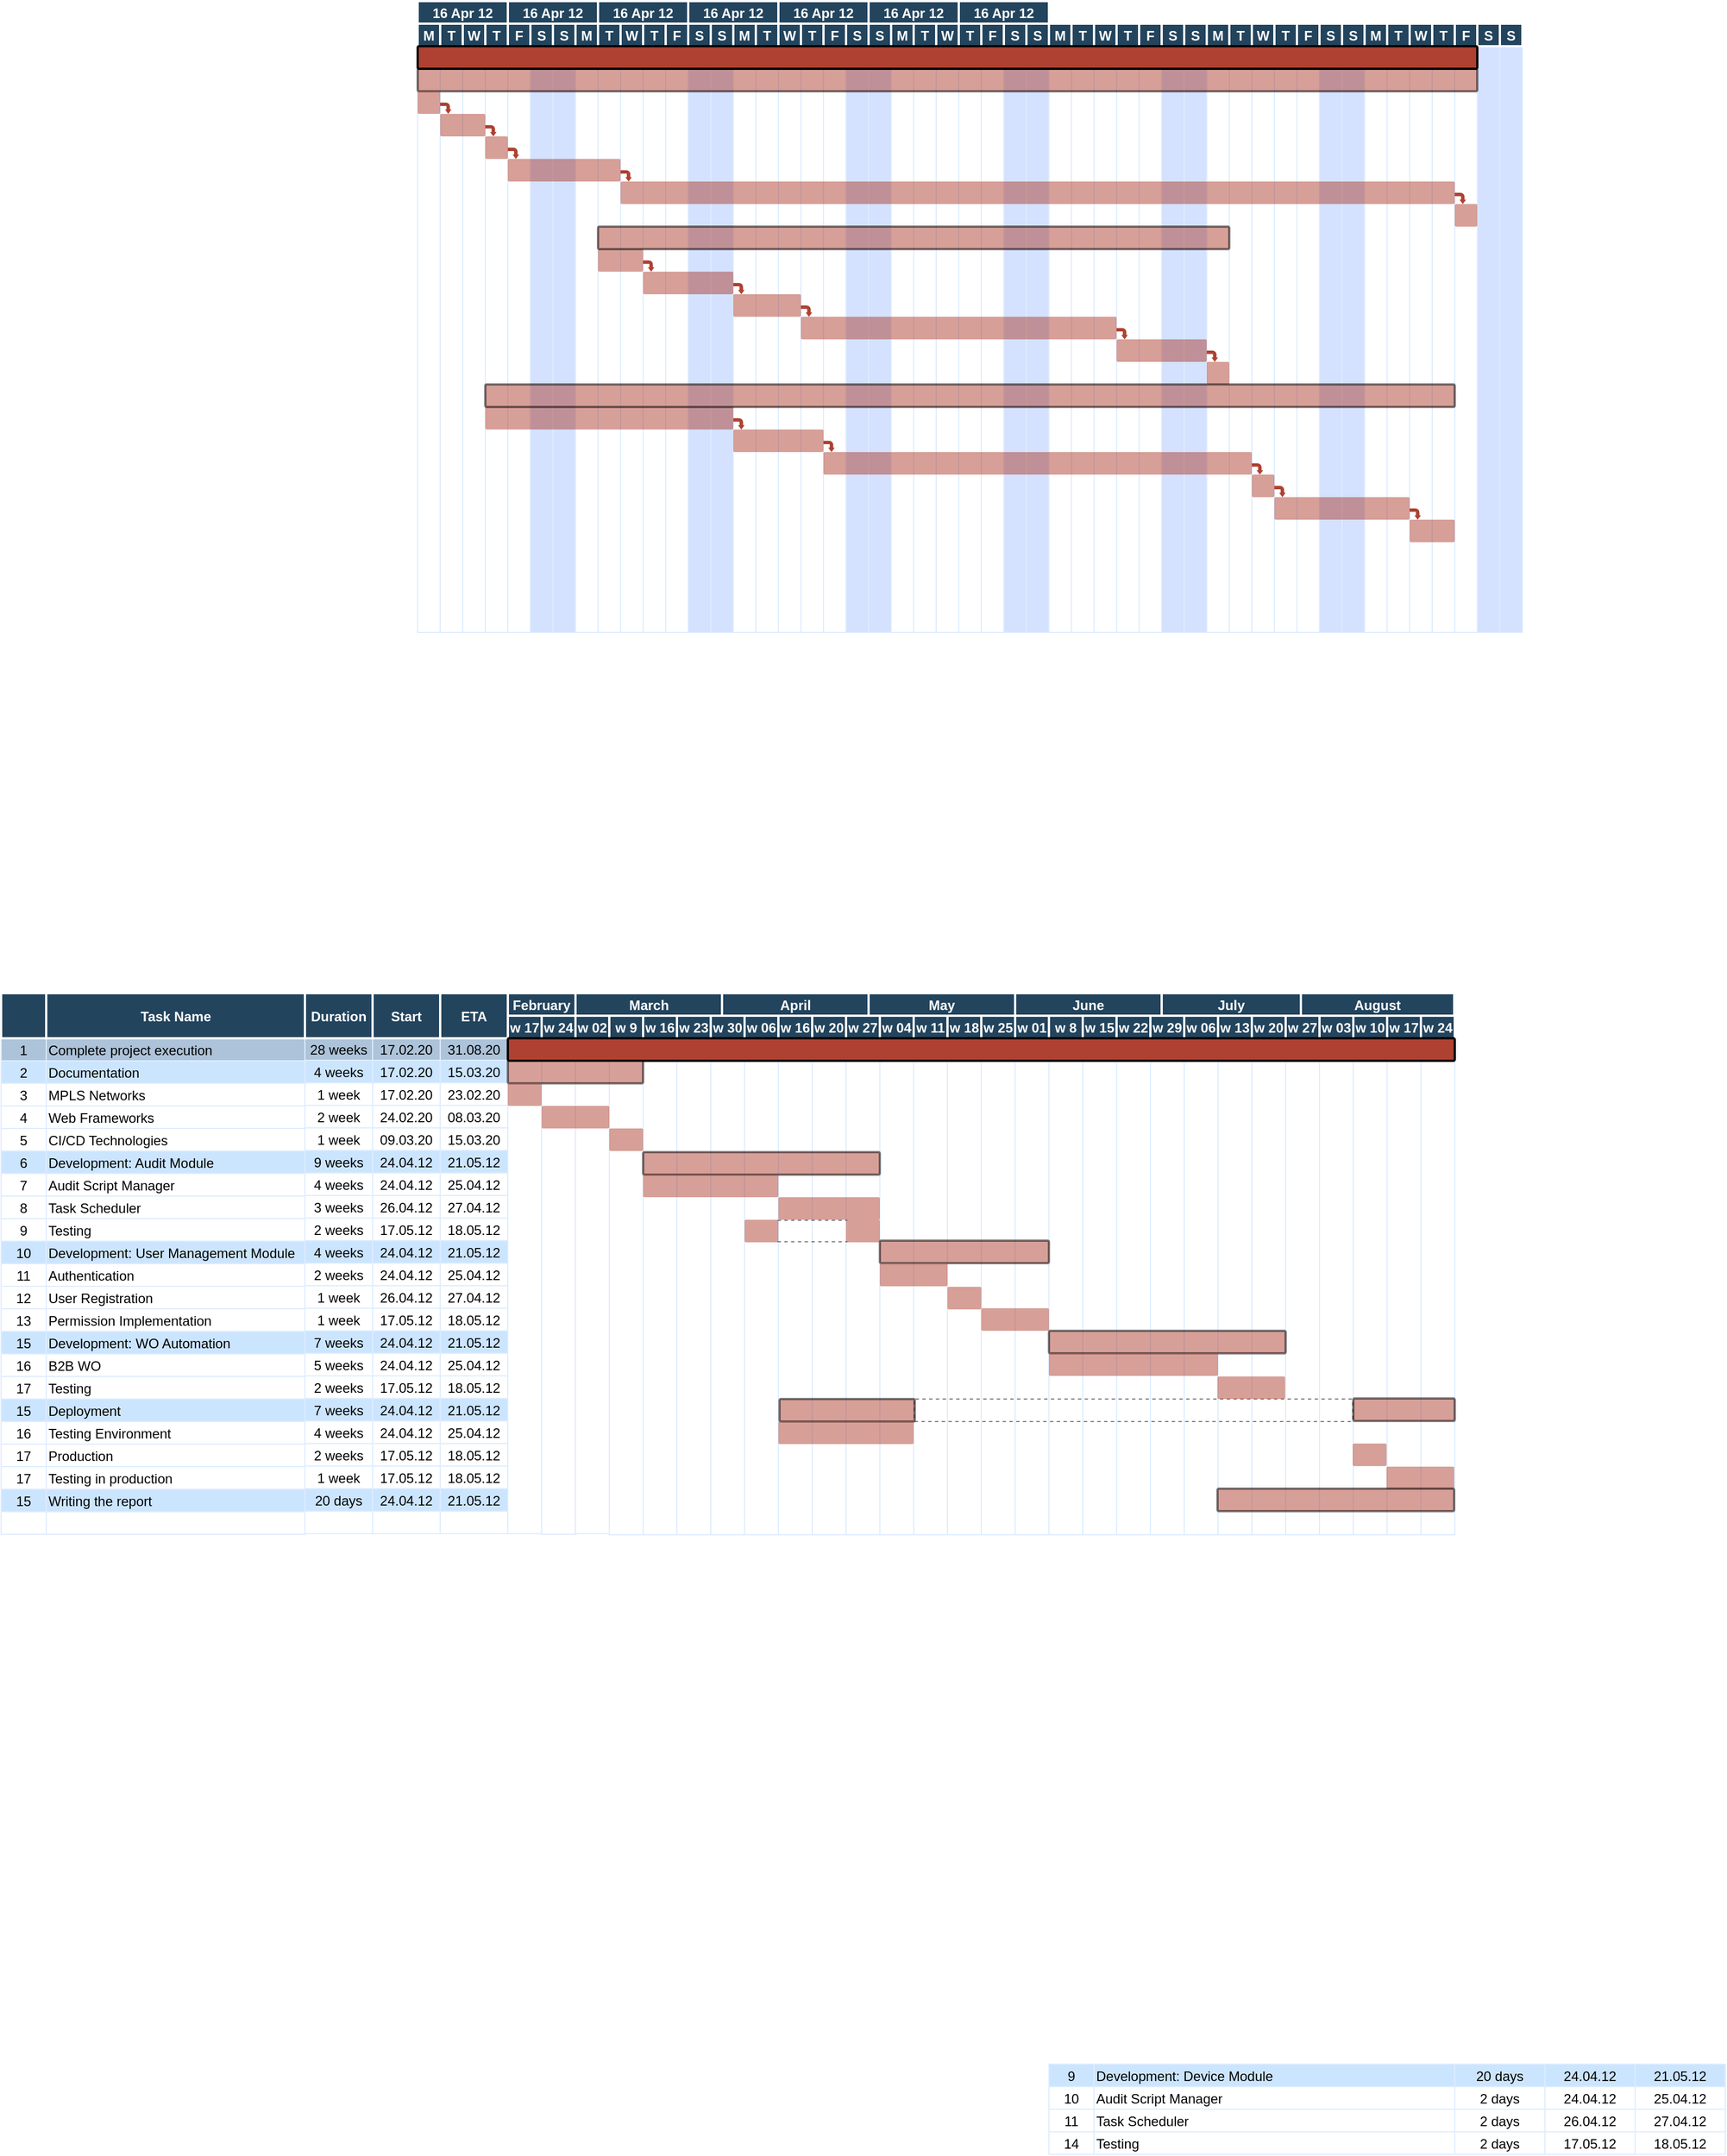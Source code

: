 <mxfile version="13.6.9" type="github">
  <diagram name="Page-1" id="8378b5f6-a2b2-b727-a746-972ab9d02e00">
    <mxGraphModel dx="415" dy="1459.5" grid="1" gridSize="10" guides="1" tooltips="1" connect="0" arrows="1" fold="1" page="1" pageScale="1.5" pageWidth="1169" pageHeight="827" background="#ffffff" math="0" shadow="0">
      <root>
        <mxCell id="0" />
        <mxCell id="1" parent="0" />
        <mxCell id="rddespz064YGn290ZFb--286" value="" style="strokeColor=#DEEDFF" vertex="1" parent="1">
          <mxGeometry x="686.5" y="379" width="30" height="440.5" as="geometry" />
        </mxCell>
        <mxCell id="rddespz064YGn290ZFb--289" value="February" style="fillColor=#23445D;strokeColor=#FFFFFF;strokeWidth=2;fontColor=#FFFFFF;fontStyle=1" vertex="1" parent="1">
          <mxGeometry x="686.5" y="340" width="60" height="20" as="geometry" />
        </mxCell>
        <mxCell id="rddespz064YGn290ZFb--292" value="w 17" style="fillColor=#23445D;strokeColor=#FFFFFF;strokeWidth=2;fontColor=#FFFFFF;fontStyle=1" vertex="1" parent="1">
          <mxGeometry x="686.5" y="360" width="30" height="20" as="geometry" />
        </mxCell>
        <mxCell id="rddespz064YGn290ZFb--301" value="" style="strokeColor=#DEEDFF" vertex="1" parent="1">
          <mxGeometry x="716.5" y="379.5" width="30" height="440.5" as="geometry" />
        </mxCell>
        <mxCell id="rddespz064YGn290ZFb--302" value="w 24" style="fillColor=#23445D;strokeColor=#FFFFFF;strokeWidth=2;fontColor=#FFFFFF;fontStyle=1" vertex="1" parent="1">
          <mxGeometry x="716.5" y="360" width="30" height="20" as="geometry" />
        </mxCell>
        <mxCell id="rddespz064YGn290ZFb--303" value="" style="strokeColor=#DEEDFF" vertex="1" parent="1">
          <mxGeometry x="746.5" y="379.0" width="30" height="440.5" as="geometry" />
        </mxCell>
        <mxCell id="rddespz064YGn290ZFb--304" value="" style="strokeColor=#DEEDFF" vertex="1" parent="1">
          <mxGeometry x="776.5" y="380.0" width="30" height="440.5" as="geometry" />
        </mxCell>
        <mxCell id="rddespz064YGn290ZFb--305" value="" style="strokeColor=#DEEDFF" vertex="1" parent="1">
          <mxGeometry x="806.5" y="380.0" width="30" height="440.5" as="geometry" />
        </mxCell>
        <mxCell id="rddespz064YGn290ZFb--307" value="March" style="fillColor=#23445D;strokeColor=#FFFFFF;strokeWidth=2;fontColor=#FFFFFF;fontStyle=1" vertex="1" parent="1">
          <mxGeometry x="746.5" y="340" width="130.5" height="20" as="geometry" />
        </mxCell>
        <mxCell id="rddespz064YGn290ZFb--308" value="w 02" style="fillColor=#23445D;strokeColor=#FFFFFF;strokeWidth=2;fontColor=#FFFFFF;fontStyle=1" vertex="1" parent="1">
          <mxGeometry x="746.5" y="360.0" width="30" height="20" as="geometry" />
        </mxCell>
        <mxCell id="rddespz064YGn290ZFb--309" value="w 9" style="fillColor=#23445D;strokeColor=#FFFFFF;strokeWidth=2;fontColor=#FFFFFF;fontStyle=1" vertex="1" parent="1">
          <mxGeometry x="776.5" y="360.0" width="30" height="20" as="geometry" />
        </mxCell>
        <mxCell id="rddespz064YGn290ZFb--310" value="w 16" style="fillColor=#23445D;strokeColor=#FFFFFF;strokeWidth=2;fontColor=#FFFFFF;fontStyle=1" vertex="1" parent="1">
          <mxGeometry x="806.5" y="360.0" width="30" height="20" as="geometry" />
        </mxCell>
        <mxCell id="rddespz064YGn290ZFb--312" value="" style="strokeColor=#DEEDFF" vertex="1" parent="1">
          <mxGeometry x="836.5" y="380.0" width="30" height="440.5" as="geometry" />
        </mxCell>
        <mxCell id="rddespz064YGn290ZFb--313" value="w 23" style="fillColor=#23445D;strokeColor=#FFFFFF;strokeWidth=2;fontColor=#FFFFFF;fontStyle=1" vertex="1" parent="1">
          <mxGeometry x="836.5" y="360.0" width="30" height="20" as="geometry" />
        </mxCell>
        <mxCell id="rddespz064YGn290ZFb--314" value="" style="strokeColor=#DEEDFF" vertex="1" parent="1">
          <mxGeometry x="896.5" y="380.0" width="30" height="440.5" as="geometry" />
        </mxCell>
        <mxCell id="rddespz064YGn290ZFb--315" value="" style="strokeColor=#DEEDFF" vertex="1" parent="1">
          <mxGeometry x="926.5" y="380.0" width="30" height="440.5" as="geometry" />
        </mxCell>
        <mxCell id="rddespz064YGn290ZFb--316" value="" style="strokeColor=#DEEDFF" vertex="1" parent="1">
          <mxGeometry x="956.5" y="380.0" width="30" height="440.5" as="geometry" />
        </mxCell>
        <mxCell id="rddespz064YGn290ZFb--318" value="April" style="fillColor=#23445D;strokeColor=#FFFFFF;strokeWidth=2;fontColor=#FFFFFF;fontStyle=1" vertex="1" parent="1">
          <mxGeometry x="876.5" y="340" width="130.5" height="20" as="geometry" />
        </mxCell>
        <mxCell id="rddespz064YGn290ZFb--319" value="w 06" style="fillColor=#23445D;strokeColor=#FFFFFF;strokeWidth=2;fontColor=#FFFFFF;fontStyle=1" vertex="1" parent="1">
          <mxGeometry x="896.5" y="360" width="30" height="20" as="geometry" />
        </mxCell>
        <mxCell id="rddespz064YGn290ZFb--320" value="w 16" style="fillColor=#23445D;strokeColor=#FFFFFF;strokeWidth=2;fontColor=#FFFFFF;fontStyle=1" vertex="1" parent="1">
          <mxGeometry x="926.5" y="360" width="30" height="20" as="geometry" />
        </mxCell>
        <mxCell id="rddespz064YGn290ZFb--321" value="w 20" style="fillColor=#23445D;strokeColor=#FFFFFF;strokeWidth=2;fontColor=#FFFFFF;fontStyle=1" vertex="1" parent="1">
          <mxGeometry x="956.5" y="360" width="30" height="20" as="geometry" />
        </mxCell>
        <mxCell id="rddespz064YGn290ZFb--323" value="" style="strokeColor=#DEEDFF" vertex="1" parent="1">
          <mxGeometry x="986.5" y="380.0" width="30" height="440.5" as="geometry" />
        </mxCell>
        <mxCell id="rddespz064YGn290ZFb--324" value="w 27" style="fillColor=#23445D;strokeColor=#FFFFFF;strokeWidth=2;fontColor=#FFFFFF;fontStyle=1" vertex="1" parent="1">
          <mxGeometry x="986.5" y="360" width="30" height="20" as="geometry" />
        </mxCell>
        <mxCell id="rddespz064YGn290ZFb--325" value="" style="strokeColor=#DEEDFF" vertex="1" parent="1">
          <mxGeometry x="1016.5" y="380.0" width="30" height="440.5" as="geometry" />
        </mxCell>
        <mxCell id="rddespz064YGn290ZFb--326" value="" style="strokeColor=#DEEDFF" vertex="1" parent="1">
          <mxGeometry x="1046.5" y="380.0" width="30" height="440.5" as="geometry" />
        </mxCell>
        <mxCell id="rddespz064YGn290ZFb--327" value="" style="strokeColor=#DEEDFF" vertex="1" parent="1">
          <mxGeometry x="1076.5" y="380.0" width="30" height="440.5" as="geometry" />
        </mxCell>
        <mxCell id="rddespz064YGn290ZFb--329" value="May" style="fillColor=#23445D;strokeColor=#FFFFFF;strokeWidth=2;fontColor=#FFFFFF;fontStyle=1" vertex="1" parent="1">
          <mxGeometry x="1006.5" y="340" width="130" height="20" as="geometry" />
        </mxCell>
        <mxCell id="rddespz064YGn290ZFb--330" value="w 04" style="fillColor=#23445D;strokeColor=#FFFFFF;strokeWidth=2;fontColor=#FFFFFF;fontStyle=1" vertex="1" parent="1">
          <mxGeometry x="1016.5" y="360" width="30" height="20" as="geometry" />
        </mxCell>
        <mxCell id="rddespz064YGn290ZFb--331" value="w 11" style="fillColor=#23445D;strokeColor=#FFFFFF;strokeWidth=2;fontColor=#FFFFFF;fontStyle=1" vertex="1" parent="1">
          <mxGeometry x="1046.5" y="360" width="30" height="20" as="geometry" />
        </mxCell>
        <mxCell id="rddespz064YGn290ZFb--332" value="w 18" style="fillColor=#23445D;strokeColor=#FFFFFF;strokeWidth=2;fontColor=#FFFFFF;fontStyle=1" vertex="1" parent="1">
          <mxGeometry x="1076.5" y="360" width="30" height="20" as="geometry" />
        </mxCell>
        <mxCell id="rddespz064YGn290ZFb--334" value="" style="strokeColor=#DEEDFF" vertex="1" parent="1">
          <mxGeometry x="1106.5" y="380.0" width="30" height="440.5" as="geometry" />
        </mxCell>
        <mxCell id="rddespz064YGn290ZFb--335" value="w 25" style="fillColor=#23445D;strokeColor=#FFFFFF;strokeWidth=2;fontColor=#FFFFFF;fontStyle=1" vertex="1" parent="1">
          <mxGeometry x="1106.5" y="360" width="30" height="20" as="geometry" />
        </mxCell>
        <mxCell id="rddespz064YGn290ZFb--336" value="" style="strokeColor=#DEEDFF" vertex="1" parent="1">
          <mxGeometry x="1136.5" y="380.0" width="30" height="440.5" as="geometry" />
        </mxCell>
        <mxCell id="rddespz064YGn290ZFb--337" value="" style="strokeColor=#DEEDFF" vertex="1" parent="1">
          <mxGeometry x="1166.5" y="380.0" width="30" height="440.5" as="geometry" />
        </mxCell>
        <mxCell id="rddespz064YGn290ZFb--338" value="" style="strokeColor=#DEEDFF" vertex="1" parent="1">
          <mxGeometry x="1196.5" y="380.0" width="30" height="440.5" as="geometry" />
        </mxCell>
        <mxCell id="rddespz064YGn290ZFb--340" value="June" style="fillColor=#23445D;strokeColor=#FFFFFF;strokeWidth=2;fontColor=#FFFFFF;fontStyle=1" vertex="1" parent="1">
          <mxGeometry x="1136.5" y="340" width="130" height="20" as="geometry" />
        </mxCell>
        <mxCell id="rddespz064YGn290ZFb--341" value="w 01" style="fillColor=#23445D;strokeColor=#FFFFFF;strokeWidth=2;fontColor=#FFFFFF;fontStyle=1" vertex="1" parent="1">
          <mxGeometry x="1136.5" y="360" width="30" height="20" as="geometry" />
        </mxCell>
        <mxCell id="rddespz064YGn290ZFb--342" value="w 8" style="fillColor=#23445D;strokeColor=#FFFFFF;strokeWidth=2;fontColor=#FFFFFF;fontStyle=1" vertex="1" parent="1">
          <mxGeometry x="1166.5" y="360" width="30" height="20" as="geometry" />
        </mxCell>
        <mxCell id="rddespz064YGn290ZFb--343" value="w 15" style="fillColor=#23445D;strokeColor=#FFFFFF;strokeWidth=2;fontColor=#FFFFFF;fontStyle=1" vertex="1" parent="1">
          <mxGeometry x="1196.5" y="360" width="30" height="20" as="geometry" />
        </mxCell>
        <mxCell id="rddespz064YGn290ZFb--345" value="" style="strokeColor=#DEEDFF" vertex="1" parent="1">
          <mxGeometry x="1226.5" y="380.0" width="30" height="440.5" as="geometry" />
        </mxCell>
        <mxCell id="rddespz064YGn290ZFb--346" value="w 22" style="fillColor=#23445D;strokeColor=#FFFFFF;strokeWidth=2;fontColor=#FFFFFF;fontStyle=1" vertex="1" parent="1">
          <mxGeometry x="1226.5" y="360" width="30" height="20" as="geometry" />
        </mxCell>
        <mxCell id="rddespz064YGn290ZFb--347" value="" style="strokeColor=#DEEDFF" vertex="1" parent="1">
          <mxGeometry x="1286.5" y="380.0" width="30" height="440.5" as="geometry" />
        </mxCell>
        <mxCell id="rddespz064YGn290ZFb--348" value="" style="strokeColor=#DEEDFF" vertex="1" parent="1">
          <mxGeometry x="1316.5" y="380.0" width="30" height="440.5" as="geometry" />
        </mxCell>
        <mxCell id="rddespz064YGn290ZFb--349" value="" style="strokeColor=#DEEDFF" vertex="1" parent="1">
          <mxGeometry x="1346.5" y="380.0" width="30" height="440.5" as="geometry" />
        </mxCell>
        <mxCell id="rddespz064YGn290ZFb--351" value="July" style="fillColor=#23445D;strokeColor=#FFFFFF;strokeWidth=2;fontColor=#FFFFFF;fontStyle=1" vertex="1" parent="1">
          <mxGeometry x="1266.5" y="340" width="123.5" height="20" as="geometry" />
        </mxCell>
        <mxCell id="rddespz064YGn290ZFb--352" value="w 06" style="fillColor=#23445D;strokeColor=#FFFFFF;strokeWidth=2;fontColor=#FFFFFF;fontStyle=1" vertex="1" parent="1">
          <mxGeometry x="1286.5" y="360" width="30" height="20" as="geometry" />
        </mxCell>
        <mxCell id="rddespz064YGn290ZFb--353" value="w 13" style="fillColor=#23445D;strokeColor=#FFFFFF;strokeWidth=2;fontColor=#FFFFFF;fontStyle=1" vertex="1" parent="1">
          <mxGeometry x="1316.5" y="360" width="30" height="20" as="geometry" />
        </mxCell>
        <mxCell id="rddespz064YGn290ZFb--354" value="w 20" style="fillColor=#23445D;strokeColor=#FFFFFF;strokeWidth=2;fontColor=#FFFFFF;fontStyle=1" vertex="1" parent="1">
          <mxGeometry x="1346.5" y="360" width="30" height="20" as="geometry" />
        </mxCell>
        <mxCell id="rddespz064YGn290ZFb--356" value="" style="strokeColor=#DEEDFF" vertex="1" parent="1">
          <mxGeometry x="1376.5" y="380.0" width="30" height="440.5" as="geometry" />
        </mxCell>
        <mxCell id="rddespz064YGn290ZFb--357" value="w 27" style="fillColor=#23445D;strokeColor=#FFFFFF;strokeWidth=2;fontColor=#FFFFFF;fontStyle=1" vertex="1" parent="1">
          <mxGeometry x="1376.5" y="360" width="30" height="20" as="geometry" />
        </mxCell>
        <mxCell id="rddespz064YGn290ZFb--360" value="" style="strokeColor=#DEEDFF" vertex="1" parent="1">
          <mxGeometry x="1406.5" y="380.0" width="30" height="440.5" as="geometry" />
        </mxCell>
        <mxCell id="rddespz064YGn290ZFb--361" value="" style="strokeColor=#DEEDFF" vertex="1" parent="1">
          <mxGeometry x="1436.5" y="380.0" width="30" height="440.5" as="geometry" />
        </mxCell>
        <mxCell id="rddespz064YGn290ZFb--362" value="" style="strokeColor=#DEEDFF" vertex="1" parent="1">
          <mxGeometry x="1466.5" y="380.0" width="30" height="440.5" as="geometry" />
        </mxCell>
        <mxCell id="rddespz064YGn290ZFb--364" value="August" style="fillColor=#23445D;strokeColor=#FFFFFF;strokeWidth=2;fontColor=#FFFFFF;fontStyle=1" vertex="1" parent="1">
          <mxGeometry x="1390" y="340" width="136" height="20" as="geometry" />
        </mxCell>
        <mxCell id="rddespz064YGn290ZFb--365" value="w 03" style="fillColor=#23445D;strokeColor=#FFFFFF;strokeWidth=2;fontColor=#FFFFFF;fontStyle=1" vertex="1" parent="1">
          <mxGeometry x="1406.5" y="360.0" width="30" height="20" as="geometry" />
        </mxCell>
        <mxCell id="rddespz064YGn290ZFb--366" value="w 10" style="fillColor=#23445D;strokeColor=#FFFFFF;strokeWidth=2;fontColor=#FFFFFF;fontStyle=1" vertex="1" parent="1">
          <mxGeometry x="1436.5" y="360.0" width="30" height="20" as="geometry" />
        </mxCell>
        <mxCell id="rddespz064YGn290ZFb--367" value="w 17" style="fillColor=#23445D;strokeColor=#FFFFFF;strokeWidth=2;fontColor=#FFFFFF;fontStyle=1" vertex="1" parent="1">
          <mxGeometry x="1466.5" y="360.0" width="30" height="20" as="geometry" />
        </mxCell>
        <mxCell id="rddespz064YGn290ZFb--369" value="" style="strokeColor=#DEEDFF" vertex="1" parent="1">
          <mxGeometry x="1496.5" y="380.0" width="30" height="440.5" as="geometry" />
        </mxCell>
        <mxCell id="rddespz064YGn290ZFb--370" value="w 24" style="fillColor=#23445D;strokeColor=#FFFFFF;strokeWidth=2;fontColor=#FFFFFF;fontStyle=1" vertex="1" parent="1">
          <mxGeometry x="1496.5" y="360.0" width="30" height="20" as="geometry" />
        </mxCell>
        <mxCell id="rddespz064YGn290ZFb--371" value="" style="strokeColor=#DEEDFF" vertex="1" parent="1">
          <mxGeometry x="1256.5" y="380.0" width="30" height="440.5" as="geometry" />
        </mxCell>
        <mxCell id="rddespz064YGn290ZFb--372" value="w 29" style="fillColor=#23445D;strokeColor=#FFFFFF;strokeWidth=2;fontColor=#FFFFFF;fontStyle=1" vertex="1" parent="1">
          <mxGeometry x="1256.5" y="360" width="30" height="20" as="geometry" />
        </mxCell>
        <mxCell id="rddespz064YGn290ZFb--383" value="" style="strokeColor=#DEEDFF" vertex="1" parent="1">
          <mxGeometry x="866.5" y="380.0" width="30" height="440.5" as="geometry" />
        </mxCell>
        <mxCell id="rddespz064YGn290ZFb--384" value="w 30" style="fillColor=#23445D;strokeColor=#FFFFFF;strokeWidth=2;fontColor=#FFFFFF;fontStyle=1" vertex="1" parent="1">
          <mxGeometry x="866.5" y="360" width="30" height="20" as="geometry" />
        </mxCell>
        <mxCell id="rddespz064YGn290ZFb--385" value="" style="strokeColor=#DEEDFF" vertex="1" parent="1">
          <mxGeometry x="606.5" y="-500.0" width="20" height="520" as="geometry" />
        </mxCell>
        <mxCell id="rddespz064YGn290ZFb--386" value="" style="strokeColor=#DEEDFF" vertex="1" parent="1">
          <mxGeometry x="626.5" y="-500.0" width="20" height="520" as="geometry" />
        </mxCell>
        <mxCell id="rddespz064YGn290ZFb--387" value="" style="strokeColor=#DEEDFF" vertex="1" parent="1">
          <mxGeometry x="646.5" y="-500.0" width="20" height="520" as="geometry" />
        </mxCell>
        <mxCell id="rddespz064YGn290ZFb--388" value="" style="strokeColor=#DEEDFF" vertex="1" parent="1">
          <mxGeometry x="666.5" y="-500.0" width="20" height="520" as="geometry" />
        </mxCell>
        <mxCell id="rddespz064YGn290ZFb--389" value="" style="strokeColor=#DEEDFF" vertex="1" parent="1">
          <mxGeometry x="686.5" y="-500.0" width="20" height="520" as="geometry" />
        </mxCell>
        <mxCell id="rddespz064YGn290ZFb--390" value="" style="strokeColor=#DEEDFF;fillColor=#D4E1FF" vertex="1" parent="1">
          <mxGeometry x="706.5" y="-500.0" width="20" height="520" as="geometry" />
        </mxCell>
        <mxCell id="rddespz064YGn290ZFb--391" value="" style="strokeColor=#DEEDFF;fillColor=#D4E1FF" vertex="1" parent="1">
          <mxGeometry x="726.5" y="-500.0" width="20" height="520" as="geometry" />
        </mxCell>
        <mxCell id="rddespz064YGn290ZFb--392" value="" style="strokeColor=#DEEDFF" vertex="1" parent="1">
          <mxGeometry x="746.5" y="-500.0" width="20" height="520" as="geometry" />
        </mxCell>
        <mxCell id="rddespz064YGn290ZFb--393" value="" style="strokeColor=#DEEDFF" vertex="1" parent="1">
          <mxGeometry x="766.5" y="-500.0" width="20" height="520" as="geometry" />
        </mxCell>
        <mxCell id="rddespz064YGn290ZFb--394" value="" style="strokeColor=#DEEDFF" vertex="1" parent="1">
          <mxGeometry x="786.5" y="-500.0" width="20" height="520" as="geometry" />
        </mxCell>
        <mxCell id="rddespz064YGn290ZFb--395" value="" style="strokeColor=#DEEDFF" vertex="1" parent="1">
          <mxGeometry x="806.5" y="-500.0" width="20" height="520" as="geometry" />
        </mxCell>
        <mxCell id="rddespz064YGn290ZFb--396" value="" style="strokeColor=#DEEDFF" vertex="1" parent="1">
          <mxGeometry x="826.5" y="-500.0" width="20" height="520" as="geometry" />
        </mxCell>
        <mxCell id="rddespz064YGn290ZFb--397" value="" style="strokeColor=#DEEDFF;fillColor=#D4E1FF" vertex="1" parent="1">
          <mxGeometry x="846.5" y="-500.0" width="20" height="520" as="geometry" />
        </mxCell>
        <mxCell id="rddespz064YGn290ZFb--398" value="" style="strokeColor=#DEEDFF;fillColor=#D4E1FF" vertex="1" parent="1">
          <mxGeometry x="866.5" y="-500.0" width="20" height="520" as="geometry" />
        </mxCell>
        <mxCell id="rddespz064YGn290ZFb--399" value="" style="strokeColor=#DEEDFF" vertex="1" parent="1">
          <mxGeometry x="886.5" y="-500.0" width="20" height="520" as="geometry" />
        </mxCell>
        <mxCell id="rddespz064YGn290ZFb--400" value="" style="strokeColor=#DEEDFF" vertex="1" parent="1">
          <mxGeometry x="906.5" y="-500.0" width="20" height="520" as="geometry" />
        </mxCell>
        <mxCell id="rddespz064YGn290ZFb--401" value="" style="strokeColor=#DEEDFF" vertex="1" parent="1">
          <mxGeometry x="926.5" y="-500.0" width="20" height="520" as="geometry" />
        </mxCell>
        <mxCell id="rddespz064YGn290ZFb--402" value="" style="strokeColor=#DEEDFF" vertex="1" parent="1">
          <mxGeometry x="946.5" y="-500.0" width="20" height="520" as="geometry" />
        </mxCell>
        <mxCell id="rddespz064YGn290ZFb--403" value="" style="strokeColor=#DEEDFF" vertex="1" parent="1">
          <mxGeometry x="966.5" y="-500.0" width="20" height="520" as="geometry" />
        </mxCell>
        <mxCell id="rddespz064YGn290ZFb--404" value="" style="strokeColor=#DEEDFF;fillColor=#D4E1FF" vertex="1" parent="1">
          <mxGeometry x="986.5" y="-500.0" width="20" height="520" as="geometry" />
        </mxCell>
        <mxCell id="rddespz064YGn290ZFb--405" value="" style="strokeColor=#DEEDFF;fillColor=#D4E1FF" vertex="1" parent="1">
          <mxGeometry x="1006.5" y="-500.0" width="20" height="520" as="geometry" />
        </mxCell>
        <mxCell id="rddespz064YGn290ZFb--406" value="" style="strokeColor=#DEEDFF" vertex="1" parent="1">
          <mxGeometry x="1026.5" y="-500.0" width="20" height="520" as="geometry" />
        </mxCell>
        <mxCell id="rddespz064YGn290ZFb--407" value="" style="strokeColor=#DEEDFF" vertex="1" parent="1">
          <mxGeometry x="1046.5" y="-500.0" width="20" height="520" as="geometry" />
        </mxCell>
        <mxCell id="rddespz064YGn290ZFb--408" value="" style="strokeColor=#DEEDFF" vertex="1" parent="1">
          <mxGeometry x="1066.5" y="-500.0" width="20" height="520" as="geometry" />
        </mxCell>
        <mxCell id="rddespz064YGn290ZFb--409" value="" style="strokeColor=#DEEDFF" vertex="1" parent="1">
          <mxGeometry x="1086.5" y="-500.0" width="20" height="520" as="geometry" />
        </mxCell>
        <mxCell id="rddespz064YGn290ZFb--410" value="" style="strokeColor=#DEEDFF" vertex="1" parent="1">
          <mxGeometry x="1106.5" y="-500.0" width="20" height="520" as="geometry" />
        </mxCell>
        <mxCell id="rddespz064YGn290ZFb--411" value="" style="strokeColor=#DEEDFF;fillColor=#D4E1FF" vertex="1" parent="1">
          <mxGeometry x="1126.5" y="-500.0" width="20" height="520" as="geometry" />
        </mxCell>
        <mxCell id="rddespz064YGn290ZFb--412" value="" style="strokeColor=#DEEDFF;fillColor=#D4E1FF" vertex="1" parent="1">
          <mxGeometry x="1146.5" y="-500.0" width="20" height="520" as="geometry" />
        </mxCell>
        <mxCell id="rddespz064YGn290ZFb--413" value="" style="strokeColor=#DEEDFF" vertex="1" parent="1">
          <mxGeometry x="1166.5" y="-500.0" width="20" height="520" as="geometry" />
        </mxCell>
        <mxCell id="rddespz064YGn290ZFb--414" value="" style="strokeColor=#DEEDFF" vertex="1" parent="1">
          <mxGeometry x="1186.5" y="-500.0" width="20" height="520" as="geometry" />
        </mxCell>
        <mxCell id="rddespz064YGn290ZFb--415" value="" style="strokeColor=#DEEDFF" vertex="1" parent="1">
          <mxGeometry x="1206.5" y="-500.0" width="20" height="520" as="geometry" />
        </mxCell>
        <mxCell id="rddespz064YGn290ZFb--416" value="" style="strokeColor=#DEEDFF" vertex="1" parent="1">
          <mxGeometry x="1226.5" y="-500.0" width="20" height="520" as="geometry" />
        </mxCell>
        <mxCell id="rddespz064YGn290ZFb--417" value="" style="strokeColor=#DEEDFF" vertex="1" parent="1">
          <mxGeometry x="1246.5" y="-500.0" width="20" height="520" as="geometry" />
        </mxCell>
        <mxCell id="rddespz064YGn290ZFb--418" value="" style="strokeColor=#DEEDFF;fillColor=#D4E1FF" vertex="1" parent="1">
          <mxGeometry x="1266.5" y="-500.0" width="20" height="520" as="geometry" />
        </mxCell>
        <mxCell id="rddespz064YGn290ZFb--419" value="" style="strokeColor=#DEEDFF;fillColor=#D4E1FF" vertex="1" parent="1">
          <mxGeometry x="1286.5" y="-500.0" width="20" height="520" as="geometry" />
        </mxCell>
        <mxCell id="rddespz064YGn290ZFb--420" value="" style="strokeColor=#DEEDFF" vertex="1" parent="1">
          <mxGeometry x="1306.5" y="-500.0" width="20" height="520" as="geometry" />
        </mxCell>
        <mxCell id="rddespz064YGn290ZFb--421" value="" style="strokeColor=#DEEDFF" vertex="1" parent="1">
          <mxGeometry x="1326.5" y="-500.0" width="20" height="520" as="geometry" />
        </mxCell>
        <mxCell id="rddespz064YGn290ZFb--422" value="" style="strokeColor=#DEEDFF" vertex="1" parent="1">
          <mxGeometry x="1346.5" y="-500.0" width="20" height="520" as="geometry" />
        </mxCell>
        <mxCell id="rddespz064YGn290ZFb--423" value="" style="strokeColor=#DEEDFF" vertex="1" parent="1">
          <mxGeometry x="1366.5" y="-500.0" width="20" height="520" as="geometry" />
        </mxCell>
        <mxCell id="rddespz064YGn290ZFb--424" value="" style="strokeColor=#DEEDFF" vertex="1" parent="1">
          <mxGeometry x="1386.5" y="-500.0" width="20" height="520" as="geometry" />
        </mxCell>
        <mxCell id="rddespz064YGn290ZFb--425" value="" style="strokeColor=#DEEDFF;fillColor=#D4E1FF" vertex="1" parent="1">
          <mxGeometry x="1406.5" y="-500.0" width="20" height="520" as="geometry" />
        </mxCell>
        <mxCell id="rddespz064YGn290ZFb--426" value="" style="strokeColor=#DEEDFF;fillColor=#D4E1FF" vertex="1" parent="1">
          <mxGeometry x="1426.5" y="-500.0" width="20" height="520" as="geometry" />
        </mxCell>
        <mxCell id="rddespz064YGn290ZFb--427" value="" style="strokeColor=#DEEDFF" vertex="1" parent="1">
          <mxGeometry x="1446.5" y="-500.0" width="20" height="520" as="geometry" />
        </mxCell>
        <mxCell id="rddespz064YGn290ZFb--428" value="" style="strokeColor=#DEEDFF" vertex="1" parent="1">
          <mxGeometry x="1466.5" y="-500.0" width="20" height="520" as="geometry" />
        </mxCell>
        <mxCell id="rddespz064YGn290ZFb--429" value="" style="strokeColor=#DEEDFF" vertex="1" parent="1">
          <mxGeometry x="1486.5" y="-500.0" width="20" height="520" as="geometry" />
        </mxCell>
        <mxCell id="rddespz064YGn290ZFb--430" value="" style="strokeColor=#DEEDFF" vertex="1" parent="1">
          <mxGeometry x="1506.5" y="-500.0" width="20" height="520" as="geometry" />
        </mxCell>
        <mxCell id="rddespz064YGn290ZFb--431" value="" style="strokeColor=#DEEDFF" vertex="1" parent="1">
          <mxGeometry x="1526.5" y="-500.0" width="20" height="520" as="geometry" />
        </mxCell>
        <mxCell id="rddespz064YGn290ZFb--432" value="" style="strokeColor=#DEEDFF;fillColor=#D4E1FF" vertex="1" parent="1">
          <mxGeometry x="1546.5" y="-500.0" width="20" height="520" as="geometry" />
        </mxCell>
        <mxCell id="rddespz064YGn290ZFb--433" value="" style="strokeColor=#DEEDFF;fillColor=#D4E1FF" vertex="1" parent="1">
          <mxGeometry x="1566.5" y="-500.0" width="20" height="520" as="geometry" />
        </mxCell>
        <mxCell id="rddespz064YGn290ZFb--434" value="16 Apr 12" style="fillColor=#23445D;strokeColor=#FFFFFF;strokeWidth=2;fontColor=#FFFFFF;fontStyle=1" vertex="1" parent="1">
          <mxGeometry x="606.5" y="-540" width="80" height="20" as="geometry" />
        </mxCell>
        <mxCell id="rddespz064YGn290ZFb--435" value="M" style="fillColor=#23445D;strokeColor=#FFFFFF;strokeWidth=2;fontColor=#FFFFFF;fontStyle=1" vertex="1" parent="1">
          <mxGeometry x="606.5" y="-520.0" width="20" height="20" as="geometry" />
        </mxCell>
        <mxCell id="rddespz064YGn290ZFb--436" value="T" style="fillColor=#23445D;strokeColor=#FFFFFF;strokeWidth=2;fontColor=#FFFFFF;fontStyle=1" vertex="1" parent="1">
          <mxGeometry x="626.5" y="-520.0" width="20" height="20" as="geometry" />
        </mxCell>
        <mxCell id="rddespz064YGn290ZFb--437" value="W" style="fillColor=#23445D;strokeColor=#FFFFFF;strokeWidth=2;fontColor=#FFFFFF;fontStyle=1" vertex="1" parent="1">
          <mxGeometry x="646.5" y="-520.0" width="20" height="20" as="geometry" />
        </mxCell>
        <mxCell id="rddespz064YGn290ZFb--438" value="T" style="fillColor=#23445D;strokeColor=#FFFFFF;strokeWidth=2;fontColor=#FFFFFF;fontStyle=1" vertex="1" parent="1">
          <mxGeometry x="666.5" y="-520.0" width="20" height="20" as="geometry" />
        </mxCell>
        <mxCell id="rddespz064YGn290ZFb--439" value="F" style="fillColor=#23445D;strokeColor=#FFFFFF;strokeWidth=2;fontColor=#FFFFFF;fontStyle=1" vertex="1" parent="1">
          <mxGeometry x="686.5" y="-520.0" width="20" height="20" as="geometry" />
        </mxCell>
        <mxCell id="rddespz064YGn290ZFb--440" value="S" style="fillColor=#23445D;strokeColor=#FFFFFF;strokeWidth=2;fontColor=#FFFFFF;fontStyle=1" vertex="1" parent="1">
          <mxGeometry x="706.5" y="-520.0" width="20" height="20" as="geometry" />
        </mxCell>
        <mxCell id="rddespz064YGn290ZFb--441" value="S" style="fillColor=#23445D;strokeColor=#FFFFFF;strokeWidth=2;fontColor=#FFFFFF;fontStyle=1" vertex="1" parent="1">
          <mxGeometry x="726.5" y="-520.0" width="20" height="20" as="geometry" />
        </mxCell>
        <mxCell id="rddespz064YGn290ZFb--442" value="M" style="fillColor=#23445D;strokeColor=#FFFFFF;strokeWidth=2;fontColor=#FFFFFF;fontStyle=1" vertex="1" parent="1">
          <mxGeometry x="746.5" y="-520.0" width="20" height="20" as="geometry" />
        </mxCell>
        <mxCell id="rddespz064YGn290ZFb--443" value="T" style="fillColor=#23445D;strokeColor=#FFFFFF;strokeWidth=2;fontColor=#FFFFFF;fontStyle=1" vertex="1" parent="1">
          <mxGeometry x="766.5" y="-520.0" width="20" height="20" as="geometry" />
        </mxCell>
        <mxCell id="rddespz064YGn290ZFb--444" value="W" style="fillColor=#23445D;strokeColor=#FFFFFF;strokeWidth=2;fontColor=#FFFFFF;fontStyle=1" vertex="1" parent="1">
          <mxGeometry x="786.5" y="-520.0" width="20" height="20" as="geometry" />
        </mxCell>
        <mxCell id="rddespz064YGn290ZFb--445" value="T" style="fillColor=#23445D;strokeColor=#FFFFFF;strokeWidth=2;fontColor=#FFFFFF;fontStyle=1" vertex="1" parent="1">
          <mxGeometry x="806.5" y="-520.0" width="20" height="20" as="geometry" />
        </mxCell>
        <mxCell id="rddespz064YGn290ZFb--446" value="F" style="fillColor=#23445D;strokeColor=#FFFFFF;strokeWidth=2;fontColor=#FFFFFF;fontStyle=1" vertex="1" parent="1">
          <mxGeometry x="826.5" y="-520.0" width="20" height="20" as="geometry" />
        </mxCell>
        <mxCell id="rddespz064YGn290ZFb--447" value="S" style="fillColor=#23445D;strokeColor=#FFFFFF;strokeWidth=2;fontColor=#FFFFFF;fontStyle=1" vertex="1" parent="1">
          <mxGeometry x="846.5" y="-520.0" width="20" height="20" as="geometry" />
        </mxCell>
        <mxCell id="rddespz064YGn290ZFb--448" value="S" style="fillColor=#23445D;strokeColor=#FFFFFF;strokeWidth=2;fontColor=#FFFFFF;fontStyle=1" vertex="1" parent="1">
          <mxGeometry x="866.5" y="-520.0" width="20" height="20" as="geometry" />
        </mxCell>
        <mxCell id="rddespz064YGn290ZFb--449" value="M" style="fillColor=#23445D;strokeColor=#FFFFFF;strokeWidth=2;fontColor=#FFFFFF;fontStyle=1" vertex="1" parent="1">
          <mxGeometry x="886.5" y="-520" width="20" height="20" as="geometry" />
        </mxCell>
        <mxCell id="rddespz064YGn290ZFb--450" value="T" style="fillColor=#23445D;strokeColor=#FFFFFF;strokeWidth=2;fontColor=#FFFFFF;fontStyle=1" vertex="1" parent="1">
          <mxGeometry x="906.5" y="-520" width="20" height="20" as="geometry" />
        </mxCell>
        <mxCell id="rddespz064YGn290ZFb--451" value="W" style="fillColor=#23445D;strokeColor=#FFFFFF;strokeWidth=2;fontColor=#FFFFFF;fontStyle=1" vertex="1" parent="1">
          <mxGeometry x="926.5" y="-520" width="20" height="20" as="geometry" />
        </mxCell>
        <mxCell id="rddespz064YGn290ZFb--452" value="T" style="fillColor=#23445D;strokeColor=#FFFFFF;strokeWidth=2;fontColor=#FFFFFF;fontStyle=1" vertex="1" parent="1">
          <mxGeometry x="946.5" y="-520" width="20" height="20" as="geometry" />
        </mxCell>
        <mxCell id="rddespz064YGn290ZFb--453" value="F" style="fillColor=#23445D;strokeColor=#FFFFFF;strokeWidth=2;fontColor=#FFFFFF;fontStyle=1" vertex="1" parent="1">
          <mxGeometry x="966.5" y="-520" width="20" height="20" as="geometry" />
        </mxCell>
        <mxCell id="rddespz064YGn290ZFb--454" value="S" style="fillColor=#23445D;strokeColor=#FFFFFF;strokeWidth=2;fontColor=#FFFFFF;fontStyle=1" vertex="1" parent="1">
          <mxGeometry x="986.5" y="-520" width="20" height="20" as="geometry" />
        </mxCell>
        <mxCell id="rddespz064YGn290ZFb--455" value="S" style="fillColor=#23445D;strokeColor=#FFFFFF;strokeWidth=2;fontColor=#FFFFFF;fontStyle=1" vertex="1" parent="1">
          <mxGeometry x="1006.5" y="-520" width="20" height="20" as="geometry" />
        </mxCell>
        <mxCell id="rddespz064YGn290ZFb--456" value="M" style="fillColor=#23445D;strokeColor=#FFFFFF;strokeWidth=2;fontColor=#FFFFFF;fontStyle=1" vertex="1" parent="1">
          <mxGeometry x="1026.5" y="-520" width="20" height="20" as="geometry" />
        </mxCell>
        <mxCell id="rddespz064YGn290ZFb--457" value="T" style="fillColor=#23445D;strokeColor=#FFFFFF;strokeWidth=2;fontColor=#FFFFFF;fontStyle=1" vertex="1" parent="1">
          <mxGeometry x="1046.5" y="-520" width="20" height="20" as="geometry" />
        </mxCell>
        <mxCell id="rddespz064YGn290ZFb--458" value="W" style="fillColor=#23445D;strokeColor=#FFFFFF;strokeWidth=2;fontColor=#FFFFFF;fontStyle=1" vertex="1" parent="1">
          <mxGeometry x="1066.5" y="-520" width="20" height="20" as="geometry" />
        </mxCell>
        <mxCell id="rddespz064YGn290ZFb--459" value="T" style="fillColor=#23445D;strokeColor=#FFFFFF;strokeWidth=2;fontColor=#FFFFFF;fontStyle=1" vertex="1" parent="1">
          <mxGeometry x="1086.5" y="-520" width="20" height="20" as="geometry" />
        </mxCell>
        <mxCell id="rddespz064YGn290ZFb--460" value="F" style="fillColor=#23445D;strokeColor=#FFFFFF;strokeWidth=2;fontColor=#FFFFFF;fontStyle=1" vertex="1" parent="1">
          <mxGeometry x="1106.5" y="-520" width="20" height="20" as="geometry" />
        </mxCell>
        <mxCell id="rddespz064YGn290ZFb--461" value="S" style="fillColor=#23445D;strokeColor=#FFFFFF;strokeWidth=2;fontColor=#FFFFFF;fontStyle=1" vertex="1" parent="1">
          <mxGeometry x="1126.5" y="-520" width="20" height="20" as="geometry" />
        </mxCell>
        <mxCell id="rddespz064YGn290ZFb--462" value="S" style="fillColor=#23445D;strokeColor=#FFFFFF;strokeWidth=2;fontColor=#FFFFFF;fontStyle=1" vertex="1" parent="1">
          <mxGeometry x="1146.5" y="-520" width="20" height="20" as="geometry" />
        </mxCell>
        <mxCell id="rddespz064YGn290ZFb--463" value="M" style="fillColor=#23445D;strokeColor=#FFFFFF;strokeWidth=2;fontColor=#FFFFFF;fontStyle=1" vertex="1" parent="1">
          <mxGeometry x="1166.5" y="-520" width="20" height="20" as="geometry" />
        </mxCell>
        <mxCell id="rddespz064YGn290ZFb--464" value="T" style="fillColor=#23445D;strokeColor=#FFFFFF;strokeWidth=2;fontColor=#FFFFFF;fontStyle=1" vertex="1" parent="1">
          <mxGeometry x="1186.5" y="-520" width="20" height="20" as="geometry" />
        </mxCell>
        <mxCell id="rddespz064YGn290ZFb--465" value="W" style="fillColor=#23445D;strokeColor=#FFFFFF;strokeWidth=2;fontColor=#FFFFFF;fontStyle=1" vertex="1" parent="1">
          <mxGeometry x="1206.5" y="-520" width="20" height="20" as="geometry" />
        </mxCell>
        <mxCell id="rddespz064YGn290ZFb--466" value="T" style="fillColor=#23445D;strokeColor=#FFFFFF;strokeWidth=2;fontColor=#FFFFFF;fontStyle=1" vertex="1" parent="1">
          <mxGeometry x="1226.5" y="-520" width="20" height="20" as="geometry" />
        </mxCell>
        <mxCell id="rddespz064YGn290ZFb--467" value="F" style="fillColor=#23445D;strokeColor=#FFFFFF;strokeWidth=2;fontColor=#FFFFFF;fontStyle=1" vertex="1" parent="1">
          <mxGeometry x="1246.5" y="-520" width="20" height="20" as="geometry" />
        </mxCell>
        <mxCell id="rddespz064YGn290ZFb--468" value="S" style="fillColor=#23445D;strokeColor=#FFFFFF;strokeWidth=2;fontColor=#FFFFFF;fontStyle=1" vertex="1" parent="1">
          <mxGeometry x="1266.5" y="-520" width="20" height="20" as="geometry" />
        </mxCell>
        <mxCell id="rddespz064YGn290ZFb--469" value="S" style="fillColor=#23445D;strokeColor=#FFFFFF;strokeWidth=2;fontColor=#FFFFFF;fontStyle=1" vertex="1" parent="1">
          <mxGeometry x="1286.5" y="-520" width="20" height="20" as="geometry" />
        </mxCell>
        <mxCell id="rddespz064YGn290ZFb--470" value="M" style="fillColor=#23445D;strokeColor=#FFFFFF;strokeWidth=2;fontColor=#FFFFFF;fontStyle=1" vertex="1" parent="1">
          <mxGeometry x="1306.5" y="-520" width="20" height="20" as="geometry" />
        </mxCell>
        <mxCell id="rddespz064YGn290ZFb--471" value="T" style="fillColor=#23445D;strokeColor=#FFFFFF;strokeWidth=2;fontColor=#FFFFFF;fontStyle=1" vertex="1" parent="1">
          <mxGeometry x="1326.5" y="-520" width="20" height="20" as="geometry" />
        </mxCell>
        <mxCell id="rddespz064YGn290ZFb--472" value="W" style="fillColor=#23445D;strokeColor=#FFFFFF;strokeWidth=2;fontColor=#FFFFFF;fontStyle=1" vertex="1" parent="1">
          <mxGeometry x="1346.5" y="-520" width="20" height="20" as="geometry" />
        </mxCell>
        <mxCell id="rddespz064YGn290ZFb--473" value="T" style="fillColor=#23445D;strokeColor=#FFFFFF;strokeWidth=2;fontColor=#FFFFFF;fontStyle=1" vertex="1" parent="1">
          <mxGeometry x="1366.5" y="-520" width="20" height="20" as="geometry" />
        </mxCell>
        <mxCell id="rddespz064YGn290ZFb--474" value="F" style="fillColor=#23445D;strokeColor=#FFFFFF;strokeWidth=2;fontColor=#FFFFFF;fontStyle=1" vertex="1" parent="1">
          <mxGeometry x="1386.5" y="-520" width="20" height="20" as="geometry" />
        </mxCell>
        <mxCell id="rddespz064YGn290ZFb--475" value="S" style="fillColor=#23445D;strokeColor=#FFFFFF;strokeWidth=2;fontColor=#FFFFFF;fontStyle=1" vertex="1" parent="1">
          <mxGeometry x="1406.5" y="-520" width="20" height="20" as="geometry" />
        </mxCell>
        <mxCell id="rddespz064YGn290ZFb--476" value="S" style="fillColor=#23445D;strokeColor=#FFFFFF;strokeWidth=2;fontColor=#FFFFFF;fontStyle=1" vertex="1" parent="1">
          <mxGeometry x="1426.5" y="-520" width="20" height="20" as="geometry" />
        </mxCell>
        <mxCell id="rddespz064YGn290ZFb--477" value="M" style="fillColor=#23445D;strokeColor=#FFFFFF;strokeWidth=2;fontColor=#FFFFFF;fontStyle=1" vertex="1" parent="1">
          <mxGeometry x="1446.5" y="-520.0" width="20" height="20" as="geometry" />
        </mxCell>
        <mxCell id="rddespz064YGn290ZFb--478" value="T" style="fillColor=#23445D;strokeColor=#FFFFFF;strokeWidth=2;fontColor=#FFFFFF;fontStyle=1" vertex="1" parent="1">
          <mxGeometry x="1466.5" y="-520.0" width="20" height="20" as="geometry" />
        </mxCell>
        <mxCell id="rddespz064YGn290ZFb--479" value="W" style="fillColor=#23445D;strokeColor=#FFFFFF;strokeWidth=2;fontColor=#FFFFFF;fontStyle=1" vertex="1" parent="1">
          <mxGeometry x="1486.5" y="-520.0" width="20" height="20" as="geometry" />
        </mxCell>
        <mxCell id="rddespz064YGn290ZFb--480" value="T" style="fillColor=#23445D;strokeColor=#FFFFFF;strokeWidth=2;fontColor=#FFFFFF;fontStyle=1" vertex="1" parent="1">
          <mxGeometry x="1506.5" y="-520.0" width="20" height="20" as="geometry" />
        </mxCell>
        <mxCell id="rddespz064YGn290ZFb--481" value="F" style="fillColor=#23445D;strokeColor=#FFFFFF;strokeWidth=2;fontColor=#FFFFFF;fontStyle=1" vertex="1" parent="1">
          <mxGeometry x="1526.5" y="-520.0" width="20" height="20" as="geometry" />
        </mxCell>
        <mxCell id="rddespz064YGn290ZFb--482" value="S" style="fillColor=#23445D;strokeColor=#FFFFFF;strokeWidth=2;fontColor=#FFFFFF;fontStyle=1" vertex="1" parent="1">
          <mxGeometry x="1546.5" y="-520.0" width="20" height="20" as="geometry" />
        </mxCell>
        <mxCell id="rddespz064YGn290ZFb--483" value="S" style="fillColor=#23445D;strokeColor=#FFFFFF;strokeWidth=2;fontColor=#FFFFFF;fontStyle=1" vertex="1" parent="1">
          <mxGeometry x="1566.5" y="-520.0" width="20" height="20" as="geometry" />
        </mxCell>
        <mxCell id="rddespz064YGn290ZFb--484" value="" style="shape=mxgraph.flowchart.process;fillColor=#AE4132;strokeColor=#000000;strokeWidth=2;opacity=50" vertex="1" parent="1">
          <mxGeometry x="606.5" y="-480.0" width="940.0" height="20.0" as="geometry" />
        </mxCell>
        <mxCell id="rddespz064YGn290ZFb--485" value="" style="shape=mxgraph.arrows.bent_right_arrow;fillColor=#AE4132;strokeColor=none;strokeWidth=2;direction=south" vertex="1" parent="1">
          <mxGeometry x="626.5" y="-450.0" width="10.0" height="10.0" as="geometry" />
        </mxCell>
        <mxCell id="rddespz064YGn290ZFb--486" value="" style="shape=mxgraph.flowchart.process;fillColor=#AE4132;strokeColor=none;strokeWidth=2;opacity=50" vertex="1" parent="1">
          <mxGeometry x="606.5" y="-460.0" width="20.0" height="20.0" as="geometry" />
        </mxCell>
        <mxCell id="rddespz064YGn290ZFb--487" value="" style="shape=mxgraph.flowchart.process;fillColor=#AE4132;strokeColor=none;strokeWidth=2;opacity=50" vertex="1" parent="1">
          <mxGeometry x="626.5" y="-440.0" width="40.0" height="20.0" as="geometry" />
        </mxCell>
        <mxCell id="rddespz064YGn290ZFb--488" value="" style="shape=mxgraph.flowchart.process;fillColor=#AE4132;strokeColor=none;strokeWidth=2;opacity=50" vertex="1" parent="1">
          <mxGeometry x="666.5" y="-420.0" width="20.0" height="20.0" as="geometry" />
        </mxCell>
        <mxCell id="rddespz064YGn290ZFb--489" value="" style="shape=mxgraph.flowchart.process;fillColor=#AE4132;strokeColor=none;strokeWidth=2;opacity=50" vertex="1" parent="1">
          <mxGeometry x="786.5" y="-380.0" width="740.0" height="20.0" as="geometry" />
        </mxCell>
        <mxCell id="rddespz064YGn290ZFb--490" value="" style="shape=mxgraph.flowchart.process;fillColor=#AE4132;strokeColor=none;strokeWidth=2;opacity=50" vertex="1" parent="1">
          <mxGeometry x="1526.5" y="-360.0" width="20.0" height="20.0" as="geometry" />
        </mxCell>
        <mxCell id="rddespz064YGn290ZFb--491" value="" style="shape=mxgraph.arrows.bent_right_arrow;fillColor=#AE4132;strokeColor=none;strokeWidth=2;direction=south" vertex="1" parent="1">
          <mxGeometry x="666.5" y="-430.0" width="10.0" height="10.0" as="geometry" />
        </mxCell>
        <mxCell id="rddespz064YGn290ZFb--492" value="" style="shape=mxgraph.arrows.bent_right_arrow;fillColor=#AE4132;strokeColor=none;strokeWidth=2;direction=south" vertex="1" parent="1">
          <mxGeometry x="686.5" y="-410.0" width="10.0" height="10.0" as="geometry" />
        </mxCell>
        <mxCell id="rddespz064YGn290ZFb--493" value="" style="shape=mxgraph.arrows.bent_right_arrow;fillColor=#AE4132;strokeColor=none;strokeWidth=2;direction=south" vertex="1" parent="1">
          <mxGeometry x="1526.5" y="-370.0" width="10.0" height="10.0" as="geometry" />
        </mxCell>
        <mxCell id="rddespz064YGn290ZFb--494" value="" style="shape=mxgraph.flowchart.process;fillColor=#AE4132;strokeColor=none;strokeWidth=2;opacity=50" vertex="1" parent="1">
          <mxGeometry x="686.5" y="-400.0" width="100.0" height="20.0" as="geometry" />
        </mxCell>
        <mxCell id="rddespz064YGn290ZFb--495" value="" style="shape=mxgraph.arrows.bent_right_arrow;fillColor=#AE4132;strokeColor=none;strokeWidth=2;direction=south" vertex="1" parent="1">
          <mxGeometry x="786.5" y="-390.0" width="10.0" height="10.0" as="geometry" />
        </mxCell>
        <mxCell id="rddespz064YGn290ZFb--496" value="" style="shape=mxgraph.flowchart.process;fillColor=#AE4132;strokeColor=#000000;strokeWidth=2;opacity=100" vertex="1" parent="1">
          <mxGeometry x="606.5" y="-500" width="940.0" height="20.0" as="geometry" />
        </mxCell>
        <mxCell id="rddespz064YGn290ZFb--497" value="" style="shape=mxgraph.flowchart.process;fillColor=#AE4132;strokeColor=none;strokeWidth=2;opacity=50" vertex="1" parent="1">
          <mxGeometry x="766.5" y="-320.0" width="40" height="20.0" as="geometry" />
        </mxCell>
        <mxCell id="rddespz064YGn290ZFb--498" value="" style="shape=mxgraph.flowchart.process;fillColor=#AE4132;strokeColor=#000000;strokeWidth=2;opacity=50" vertex="1" parent="1">
          <mxGeometry x="766.5" y="-340.0" width="560" height="20.0" as="geometry" />
        </mxCell>
        <mxCell id="rddespz064YGn290ZFb--499" value="" style="shape=mxgraph.flowchart.process;fillColor=#AE4132;strokeColor=none;strokeWidth=2;opacity=50" vertex="1" parent="1">
          <mxGeometry x="806.5" y="-300.0" width="80.0" height="20.0" as="geometry" />
        </mxCell>
        <mxCell id="rddespz064YGn290ZFb--500" value="" style="shape=mxgraph.flowchart.process;fillColor=#AE4132;strokeColor=none;strokeWidth=2;opacity=50" vertex="1" parent="1">
          <mxGeometry x="886.5" y="-280.0" width="60.0" height="20.0" as="geometry" />
        </mxCell>
        <mxCell id="rddespz064YGn290ZFb--501" value="" style="shape=mxgraph.flowchart.process;fillColor=#AE4132;strokeColor=none;strokeWidth=2;opacity=50" vertex="1" parent="1">
          <mxGeometry x="946.5" y="-260.0" width="280.0" height="20.0" as="geometry" />
        </mxCell>
        <mxCell id="rddespz064YGn290ZFb--502" value="" style="shape=mxgraph.flowchart.process;fillColor=#AE4132;strokeColor=none;strokeWidth=2;opacity=50" vertex="1" parent="1">
          <mxGeometry x="1226.5" y="-240.0" width="80.0" height="20.0" as="geometry" />
        </mxCell>
        <mxCell id="rddespz064YGn290ZFb--503" value="" style="shape=mxgraph.flowchart.process;fillColor=#AE4132;strokeColor=none;strokeWidth=2;opacity=50" vertex="1" parent="1">
          <mxGeometry x="1306.5" y="-220.0" width="20.0" height="20.0" as="geometry" />
        </mxCell>
        <mxCell id="rddespz064YGn290ZFb--504" value="" style="shape=mxgraph.flowchart.process;fillColor=#AE4132;strokeColor=none;strokeWidth=2;opacity=50" vertex="1" parent="1">
          <mxGeometry x="666.5" y="-180.0" width="220.0" height="20.0" as="geometry" />
        </mxCell>
        <mxCell id="rddespz064YGn290ZFb--505" value="" style="shape=mxgraph.flowchart.process;fillColor=#AE4132;strokeColor=none;strokeWidth=2;opacity=50" vertex="1" parent="1">
          <mxGeometry x="886.5" y="-160.0" width="80.0" height="20.0" as="geometry" />
        </mxCell>
        <mxCell id="rddespz064YGn290ZFb--506" value="" style="shape=mxgraph.flowchart.process;fillColor=#AE4132;strokeColor=none;strokeWidth=2;opacity=50" vertex="1" parent="1">
          <mxGeometry x="966.5" y="-140.0" width="380.0" height="20.0" as="geometry" />
        </mxCell>
        <mxCell id="rddespz064YGn290ZFb--507" value="" style="shape=mxgraph.flowchart.process;fillColor=#AE4132;strokeColor=none;strokeWidth=2;opacity=50" vertex="1" parent="1">
          <mxGeometry x="1346.5" y="-120.0" width="20.0" height="20.0" as="geometry" />
        </mxCell>
        <mxCell id="rddespz064YGn290ZFb--508" value="" style="shape=mxgraph.flowchart.process;fillColor=#AE4132;strokeColor=none;strokeWidth=2;opacity=50" vertex="1" parent="1">
          <mxGeometry x="1366.5" y="-100.0" width="120.0" height="20.0" as="geometry" />
        </mxCell>
        <mxCell id="rddespz064YGn290ZFb--509" value="" style="shape=mxgraph.flowchart.process;fillColor=#AE4132;strokeColor=none;strokeWidth=2;opacity=50" vertex="1" parent="1">
          <mxGeometry x="1486.5" y="-80.0" width="40" height="20.0" as="geometry" />
        </mxCell>
        <mxCell id="rddespz064YGn290ZFb--510" value="" style="shape=mxgraph.flowchart.process;fillColor=#AE4132;strokeColor=#000000;strokeWidth=2;opacity=50" vertex="1" parent="1">
          <mxGeometry x="666.5" y="-200.0" width="860" height="20.0" as="geometry" />
        </mxCell>
        <mxCell id="rddespz064YGn290ZFb--511" value="" style="shape=mxgraph.arrows.bent_right_arrow;fillColor=#AE4132;strokeColor=none;strokeWidth=2;direction=south" vertex="1" parent="1">
          <mxGeometry x="806.5" y="-310.0" width="10.0" height="10.0" as="geometry" />
        </mxCell>
        <mxCell id="rddespz064YGn290ZFb--512" value="" style="shape=mxgraph.arrows.bent_right_arrow;fillColor=#AE4132;strokeColor=none;strokeWidth=2;direction=south" vertex="1" parent="1">
          <mxGeometry x="886.5" y="-290.0" width="10.0" height="10.0" as="geometry" />
        </mxCell>
        <mxCell id="rddespz064YGn290ZFb--513" value="" style="shape=mxgraph.arrows.bent_right_arrow;fillColor=#AE4132;strokeColor=none;strokeWidth=2;direction=south" vertex="1" parent="1">
          <mxGeometry x="946.5" y="-270.0" width="10.0" height="10.0" as="geometry" />
        </mxCell>
        <mxCell id="rddespz064YGn290ZFb--514" value="" style="shape=mxgraph.arrows.bent_right_arrow;fillColor=#AE4132;strokeColor=none;strokeWidth=2;direction=south" vertex="1" parent="1">
          <mxGeometry x="1226.5" y="-250.0" width="10.0" height="10.0" as="geometry" />
        </mxCell>
        <mxCell id="rddespz064YGn290ZFb--515" value="" style="shape=mxgraph.arrows.bent_right_arrow;fillColor=#AE4132;strokeColor=none;strokeWidth=2;direction=south" vertex="1" parent="1">
          <mxGeometry x="1306.5" y="-230.0" width="10.0" height="10.0" as="geometry" />
        </mxCell>
        <mxCell id="rddespz064YGn290ZFb--516" value="" style="shape=mxgraph.arrows.bent_right_arrow;fillColor=#AE4132;strokeColor=none;strokeWidth=2;direction=south" vertex="1" parent="1">
          <mxGeometry x="886.5" y="-170.0" width="10.0" height="10.0" as="geometry" />
        </mxCell>
        <mxCell id="rddespz064YGn290ZFb--517" value="" style="shape=mxgraph.arrows.bent_right_arrow;fillColor=#AE4132;strokeColor=none;strokeWidth=2;direction=south" vertex="1" parent="1">
          <mxGeometry x="966.5" y="-150.0" width="10.0" height="10.0" as="geometry" />
        </mxCell>
        <mxCell id="rddespz064YGn290ZFb--518" value="" style="shape=mxgraph.arrows.bent_right_arrow;fillColor=#AE4132;strokeColor=none;strokeWidth=2;direction=south" vertex="1" parent="1">
          <mxGeometry x="1346.5" y="-130.0" width="10.0" height="10.0" as="geometry" />
        </mxCell>
        <mxCell id="rddespz064YGn290ZFb--519" value="" style="shape=mxgraph.arrows.bent_right_arrow;fillColor=#AE4132;strokeColor=none;strokeWidth=2;direction=south" vertex="1" parent="1">
          <mxGeometry x="1366.5" y="-110.0" width="10.0" height="10.0" as="geometry" />
        </mxCell>
        <mxCell id="rddespz064YGn290ZFb--520" value="" style="shape=mxgraph.arrows.bent_right_arrow;fillColor=#AE4132;strokeColor=none;strokeWidth=2;direction=south" vertex="1" parent="1">
          <mxGeometry x="1486.5" y="-90.0" width="10.0" height="10.0" as="geometry" />
        </mxCell>
        <mxCell id="rddespz064YGn290ZFb--521" value="16 Apr 12" style="fillColor=#23445D;strokeColor=#FFFFFF;strokeWidth=2;fontColor=#FFFFFF;fontStyle=1" vertex="1" parent="1">
          <mxGeometry x="686.5" y="-540" width="80" height="20" as="geometry" />
        </mxCell>
        <mxCell id="rddespz064YGn290ZFb--522" value="16 Apr 12" style="fillColor=#23445D;strokeColor=#FFFFFF;strokeWidth=2;fontColor=#FFFFFF;fontStyle=1" vertex="1" parent="1">
          <mxGeometry x="766.5" y="-540" width="80" height="20" as="geometry" />
        </mxCell>
        <mxCell id="rddespz064YGn290ZFb--523" value="16 Apr 12" style="fillColor=#23445D;strokeColor=#FFFFFF;strokeWidth=2;fontColor=#FFFFFF;fontStyle=1" vertex="1" parent="1">
          <mxGeometry x="846.5" y="-540" width="80" height="20" as="geometry" />
        </mxCell>
        <mxCell id="rddespz064YGn290ZFb--524" value="16 Apr 12" style="fillColor=#23445D;strokeColor=#FFFFFF;strokeWidth=2;fontColor=#FFFFFF;fontStyle=1" vertex="1" parent="1">
          <mxGeometry x="926.5" y="-540" width="80" height="20" as="geometry" />
        </mxCell>
        <mxCell id="rddespz064YGn290ZFb--525" value="16 Apr 12" style="fillColor=#23445D;strokeColor=#FFFFFF;strokeWidth=2;fontColor=#FFFFFF;fontStyle=1" vertex="1" parent="1">
          <mxGeometry x="1006.5" y="-540" width="80" height="20" as="geometry" />
        </mxCell>
        <mxCell id="rddespz064YGn290ZFb--526" value="16 Apr 12" style="fillColor=#23445D;strokeColor=#FFFFFF;strokeWidth=2;fontColor=#FFFFFF;fontStyle=1" vertex="1" parent="1">
          <mxGeometry x="1086.5" y="-540" width="80" height="20" as="geometry" />
        </mxCell>
        <mxCell id="rddespz064YGn290ZFb--662" value="1" style="strokeColor=#DEEDFF;fillColor=#ADC3D9" vertex="1" parent="1">
          <mxGeometry x="237" y="380" width="40" height="20" as="geometry" />
        </mxCell>
        <mxCell id="rddespz064YGn290ZFb--663" value="Complete project execution" style="align=left;strokeColor=#DEEDFF;fillColor=#ADC3D9" vertex="1" parent="1">
          <mxGeometry x="277" y="380" width="230" height="20" as="geometry" />
        </mxCell>
        <mxCell id="rddespz064YGn290ZFb--664" value="28 weeks" style="strokeColor=#DEEDFF;fillColor=#ADC3D9" vertex="1" parent="1">
          <mxGeometry x="506.5" y="379.5" width="60" height="20" as="geometry" />
        </mxCell>
        <mxCell id="rddespz064YGn290ZFb--665" value="17.02.20" style="strokeColor=#DEEDFF;fillColor=#ADC3D9" vertex="1" parent="1">
          <mxGeometry x="566.5" y="379.5" width="60" height="20" as="geometry" />
        </mxCell>
        <mxCell id="rddespz064YGn290ZFb--666" value="31.08.20" style="strokeColor=#DEEDFF;fillColor=#ADC3D9" vertex="1" parent="1">
          <mxGeometry x="626.5" y="379.5" width="60" height="20" as="geometry" />
        </mxCell>
        <mxCell id="rddespz064YGn290ZFb--667" value="2" style="strokeColor=#DEEDFF;fillColor=#CCE5FF" vertex="1" parent="1">
          <mxGeometry x="237.0" y="400" width="40" height="20" as="geometry" />
        </mxCell>
        <mxCell id="rddespz064YGn290ZFb--668" value="Documentation" style="align=left;strokeColor=#DEEDFF;fillColor=#CCE5FF" vertex="1" parent="1">
          <mxGeometry x="277.0" y="400" width="230" height="20" as="geometry" />
        </mxCell>
        <mxCell id="rddespz064YGn290ZFb--669" value="4 weeks" style="strokeColor=#DEEDFF;fillColor=#CCE5FF" vertex="1" parent="1">
          <mxGeometry x="506.5" y="399.5" width="60" height="20" as="geometry" />
        </mxCell>
        <mxCell id="rddespz064YGn290ZFb--670" value="17.02.20" style="strokeColor=#DEEDFF;fillColor=#CCE5FF" vertex="1" parent="1">
          <mxGeometry x="566.5" y="399.5" width="60" height="20" as="geometry" />
        </mxCell>
        <mxCell id="rddespz064YGn290ZFb--671" value="15.03.20" style="strokeColor=#DEEDFF;fillColor=#CCE5FF" vertex="1" parent="1">
          <mxGeometry x="626.5" y="399.5" width="60" height="20" as="geometry" />
        </mxCell>
        <mxCell id="rddespz064YGn290ZFb--672" value="3" style="strokeColor=#DEEDFF" vertex="1" parent="1">
          <mxGeometry x="237.0" y="420.0" width="40" height="20" as="geometry" />
        </mxCell>
        <mxCell id="rddespz064YGn290ZFb--673" value="MPLS Networks" style="align=left;strokeColor=#DEEDFF" vertex="1" parent="1">
          <mxGeometry x="277.0" y="420.0" width="230" height="20.0" as="geometry" />
        </mxCell>
        <mxCell id="rddespz064YGn290ZFb--674" value="1 week" style="strokeColor=#DEEDFF" vertex="1" parent="1">
          <mxGeometry x="506.5" y="419.5" width="60" height="20" as="geometry" />
        </mxCell>
        <mxCell id="rddespz064YGn290ZFb--675" value="17.02.20" style="strokeColor=#DEEDFF" vertex="1" parent="1">
          <mxGeometry x="566.5" y="419.5" width="60" height="20" as="geometry" />
        </mxCell>
        <mxCell id="rddespz064YGn290ZFb--676" value="23.02.20" style="strokeColor=#DEEDFF" vertex="1" parent="1">
          <mxGeometry x="626.5" y="419.5" width="60" height="20" as="geometry" />
        </mxCell>
        <mxCell id="rddespz064YGn290ZFb--677" value="4" style="strokeColor=#DEEDFF" vertex="1" parent="1">
          <mxGeometry x="237" y="440.0" width="40" height="20" as="geometry" />
        </mxCell>
        <mxCell id="rddespz064YGn290ZFb--678" value="Web Frameworks" style="align=left;strokeColor=#DEEDFF" vertex="1" parent="1">
          <mxGeometry x="277" y="440.0" width="230" height="20" as="geometry" />
        </mxCell>
        <mxCell id="rddespz064YGn290ZFb--679" value="2 week" style="strokeColor=#DEEDFF" vertex="1" parent="1">
          <mxGeometry x="506.5" y="439.5" width="60" height="20" as="geometry" />
        </mxCell>
        <mxCell id="rddespz064YGn290ZFb--680" value="24.02.20" style="strokeColor=#DEEDFF" vertex="1" parent="1">
          <mxGeometry x="566.5" y="439.5" width="60" height="20" as="geometry" />
        </mxCell>
        <mxCell id="rddespz064YGn290ZFb--681" value="08.03.20" style="strokeColor=#DEEDFF" vertex="1" parent="1">
          <mxGeometry x="626.5" y="439.5" width="60" height="20" as="geometry" />
        </mxCell>
        <mxCell id="rddespz064YGn290ZFb--682" value="5" style="strokeColor=#DEEDFF" vertex="1" parent="1">
          <mxGeometry x="237.0" y="460.0" width="40" height="20" as="geometry" />
        </mxCell>
        <mxCell id="rddespz064YGn290ZFb--683" value="CI/CD Technologies" style="align=left;strokeColor=#DEEDFF" vertex="1" parent="1">
          <mxGeometry x="277.0" y="460.0" width="230" height="20" as="geometry" />
        </mxCell>
        <mxCell id="rddespz064YGn290ZFb--684" value="1 week" style="strokeColor=#DEEDFF" vertex="1" parent="1">
          <mxGeometry x="506.5" y="459.5" width="60" height="20" as="geometry" />
        </mxCell>
        <mxCell id="rddespz064YGn290ZFb--685" value="09.03.20" style="strokeColor=#DEEDFF" vertex="1" parent="1">
          <mxGeometry x="566.5" y="459.5" width="60" height="20" as="geometry" />
        </mxCell>
        <mxCell id="rddespz064YGn290ZFb--686" value="15.03.20" style="strokeColor=#DEEDFF" vertex="1" parent="1">
          <mxGeometry x="626.5" y="459.5" width="60" height="20" as="geometry" />
        </mxCell>
        <mxCell id="rddespz064YGn290ZFb--792" value="Task Name" style="fillColor=#23445D;strokeColor=#FFFFFF;strokeWidth=2;fontColor=#FFFFFF;fontStyle=1" vertex="1" parent="1">
          <mxGeometry x="277" y="340" width="230" height="40" as="geometry" />
        </mxCell>
        <mxCell id="rddespz064YGn290ZFb--793" value="" style="fillColor=#23445D;strokeColor=#FFFFFF;strokeWidth=2;fontColor=#FFFFFF;fontStyle=1" vertex="1" parent="1">
          <mxGeometry x="237" y="340" width="40" height="40" as="geometry" />
        </mxCell>
        <mxCell id="rddespz064YGn290ZFb--794" value="Duration" style="fillColor=#23445D;strokeColor=#FFFFFF;strokeWidth=2;fontColor=#FFFFFF;fontStyle=1" vertex="1" parent="1">
          <mxGeometry x="506.5" y="340" width="60" height="40.0" as="geometry" />
        </mxCell>
        <mxCell id="rddespz064YGn290ZFb--795" value="Start" style="fillColor=#23445D;strokeColor=#FFFFFF;strokeWidth=2;fontColor=#FFFFFF;fontStyle=1" vertex="1" parent="1">
          <mxGeometry x="566.5" y="340" width="60" height="40.0" as="geometry" />
        </mxCell>
        <mxCell id="rddespz064YGn290ZFb--796" value="ETA" style="fillColor=#23445D;strokeColor=#FFFFFF;strokeWidth=2;fontColor=#FFFFFF;fontStyle=1" vertex="1" parent="1">
          <mxGeometry x="626.5" y="340" width="60" height="40.0" as="geometry" />
        </mxCell>
        <mxCell id="rddespz064YGn290ZFb--797" value="6" style="strokeColor=#DEEDFF;fillColor=#CCE5FF" vertex="1" parent="1">
          <mxGeometry x="237.0" y="480.0" width="40" height="20" as="geometry" />
        </mxCell>
        <mxCell id="rddespz064YGn290ZFb--798" value="Development: Audit Module" style="align=left;strokeColor=#DEEDFF;fillColor=#CCE5FF" vertex="1" parent="1">
          <mxGeometry x="277.0" y="480.0" width="230" height="20.0" as="geometry" />
        </mxCell>
        <mxCell id="rddespz064YGn290ZFb--799" value="9 weeks" style="strokeColor=#DEEDFF;fillColor=#CCE5FF" vertex="1" parent="1">
          <mxGeometry x="506.5" y="479.5" width="60" height="20" as="geometry" />
        </mxCell>
        <mxCell id="rddespz064YGn290ZFb--800" value="24.04.12" style="strokeColor=#DEEDFF;fillColor=#CCE5FF" vertex="1" parent="1">
          <mxGeometry x="566.5" y="479.5" width="60" height="20" as="geometry" />
        </mxCell>
        <mxCell id="rddespz064YGn290ZFb--801" value="21.05.12" style="strokeColor=#DEEDFF;fillColor=#CCE5FF" vertex="1" parent="1">
          <mxGeometry x="626.5" y="479.5" width="60" height="20" as="geometry" />
        </mxCell>
        <mxCell id="rddespz064YGn290ZFb--802" value="7" style="strokeColor=#DEEDFF" vertex="1" parent="1">
          <mxGeometry x="237.0" y="500.0" width="40" height="20" as="geometry" />
        </mxCell>
        <mxCell id="rddespz064YGn290ZFb--803" value="Audit Script Manager" style="align=left;strokeColor=#DEEDFF" vertex="1" parent="1">
          <mxGeometry x="277.0" y="500.0" width="230" height="20" as="geometry" />
        </mxCell>
        <mxCell id="rddespz064YGn290ZFb--804" value="4 weeks" style="strokeColor=#DEEDFF" vertex="1" parent="1">
          <mxGeometry x="506.5" y="499.5" width="60" height="20" as="geometry" />
        </mxCell>
        <mxCell id="rddespz064YGn290ZFb--805" value="24.04.12" style="strokeColor=#DEEDFF" vertex="1" parent="1">
          <mxGeometry x="566.5" y="499.5" width="60" height="20" as="geometry" />
        </mxCell>
        <mxCell id="rddespz064YGn290ZFb--806" value="25.04.12" style="strokeColor=#DEEDFF" vertex="1" parent="1">
          <mxGeometry x="626.5" y="499.5" width="60" height="20" as="geometry" />
        </mxCell>
        <mxCell id="rddespz064YGn290ZFb--807" value="8" style="strokeColor=#DEEDFF" vertex="1" parent="1">
          <mxGeometry x="237.0" y="520.0" width="40" height="20" as="geometry" />
        </mxCell>
        <mxCell id="rddespz064YGn290ZFb--808" value="Task Scheduler" style="align=left;strokeColor=#DEEDFF" vertex="1" parent="1">
          <mxGeometry x="277.0" y="520.0" width="230" height="20" as="geometry" />
        </mxCell>
        <mxCell id="rddespz064YGn290ZFb--809" value="3 weeks" style="strokeColor=#DEEDFF" vertex="1" parent="1">
          <mxGeometry x="506.5" y="519.5" width="60" height="20" as="geometry" />
        </mxCell>
        <mxCell id="rddespz064YGn290ZFb--810" value="26.04.12" style="strokeColor=#DEEDFF" vertex="1" parent="1">
          <mxGeometry x="566.5" y="519.5" width="60" height="20" as="geometry" />
        </mxCell>
        <mxCell id="rddespz064YGn290ZFb--811" value="27.04.12" style="strokeColor=#DEEDFF" vertex="1" parent="1">
          <mxGeometry x="626.5" y="519.5" width="60" height="20" as="geometry" />
        </mxCell>
        <mxCell id="rddespz064YGn290ZFb--822" value="9" style="strokeColor=#DEEDFF" vertex="1" parent="1">
          <mxGeometry x="237.0" y="540.0" width="40" height="20" as="geometry" />
        </mxCell>
        <mxCell id="rddespz064YGn290ZFb--823" value="Testing" style="align=left;strokeColor=#DEEDFF" vertex="1" parent="1">
          <mxGeometry x="277.0" y="540.0" width="230" height="20" as="geometry" />
        </mxCell>
        <mxCell id="rddespz064YGn290ZFb--824" value="2 weeks" style="strokeColor=#DEEDFF" vertex="1" parent="1">
          <mxGeometry x="506.5" y="539.5" width="60" height="20" as="geometry" />
        </mxCell>
        <mxCell id="rddespz064YGn290ZFb--825" value="17.05.12" style="strokeColor=#DEEDFF" vertex="1" parent="1">
          <mxGeometry x="566.5" y="539.5" width="60" height="20" as="geometry" />
        </mxCell>
        <mxCell id="rddespz064YGn290ZFb--826" value="18.05.12" style="strokeColor=#DEEDFF" vertex="1" parent="1">
          <mxGeometry x="626.5" y="539.5" width="60" height="20" as="geometry" />
        </mxCell>
        <mxCell id="rddespz064YGn290ZFb--852" value="10" style="strokeColor=#DEEDFF;fillColor=#CCE5FF" vertex="1" parent="1">
          <mxGeometry x="237.0" y="560.0" width="40" height="20" as="geometry" />
        </mxCell>
        <mxCell id="rddespz064YGn290ZFb--853" value="Development: User Management Module" style="align=left;strokeColor=#DEEDFF;fillColor=#CCE5FF" vertex="1" parent="1">
          <mxGeometry x="277.0" y="560.0" width="230" height="20.0" as="geometry" />
        </mxCell>
        <mxCell id="rddespz064YGn290ZFb--854" value="4 weeks" style="strokeColor=#DEEDFF;fillColor=#CCE5FF" vertex="1" parent="1">
          <mxGeometry x="506.5" y="559.5" width="60" height="20" as="geometry" />
        </mxCell>
        <mxCell id="rddespz064YGn290ZFb--855" value="24.04.12" style="strokeColor=#DEEDFF;fillColor=#CCE5FF" vertex="1" parent="1">
          <mxGeometry x="566.5" y="559.5" width="60" height="20" as="geometry" />
        </mxCell>
        <mxCell id="rddespz064YGn290ZFb--856" value="21.05.12" style="strokeColor=#DEEDFF;fillColor=#CCE5FF" vertex="1" parent="1">
          <mxGeometry x="626.5" y="559.5" width="60" height="20" as="geometry" />
        </mxCell>
        <mxCell id="rddespz064YGn290ZFb--857" value="11" style="strokeColor=#DEEDFF" vertex="1" parent="1">
          <mxGeometry x="237.0" y="580.0" width="40" height="20" as="geometry" />
        </mxCell>
        <mxCell id="rddespz064YGn290ZFb--858" value="Authentication" style="align=left;strokeColor=#DEEDFF" vertex="1" parent="1">
          <mxGeometry x="277.0" y="580.0" width="230" height="20" as="geometry" />
        </mxCell>
        <mxCell id="rddespz064YGn290ZFb--859" value="2 weeks" style="strokeColor=#DEEDFF" vertex="1" parent="1">
          <mxGeometry x="506.5" y="579.5" width="60" height="20" as="geometry" />
        </mxCell>
        <mxCell id="rddespz064YGn290ZFb--860" value="24.04.12" style="strokeColor=#DEEDFF" vertex="1" parent="1">
          <mxGeometry x="566.5" y="579.5" width="60" height="20" as="geometry" />
        </mxCell>
        <mxCell id="rddespz064YGn290ZFb--861" value="25.04.12" style="strokeColor=#DEEDFF" vertex="1" parent="1">
          <mxGeometry x="626.5" y="579.5" width="60" height="20" as="geometry" />
        </mxCell>
        <mxCell id="rddespz064YGn290ZFb--862" value="12" style="strokeColor=#DEEDFF" vertex="1" parent="1">
          <mxGeometry x="237.0" y="600.0" width="40" height="20" as="geometry" />
        </mxCell>
        <mxCell id="rddespz064YGn290ZFb--863" value="User Registration" style="align=left;strokeColor=#DEEDFF" vertex="1" parent="1">
          <mxGeometry x="277.0" y="600.0" width="230" height="20" as="geometry" />
        </mxCell>
        <mxCell id="rddespz064YGn290ZFb--864" value="1 week" style="strokeColor=#DEEDFF" vertex="1" parent="1">
          <mxGeometry x="506.5" y="599.5" width="60" height="20" as="geometry" />
        </mxCell>
        <mxCell id="rddespz064YGn290ZFb--865" value="26.04.12" style="strokeColor=#DEEDFF" vertex="1" parent="1">
          <mxGeometry x="566.5" y="599.5" width="60" height="20" as="geometry" />
        </mxCell>
        <mxCell id="rddespz064YGn290ZFb--866" value="27.04.12" style="strokeColor=#DEEDFF" vertex="1" parent="1">
          <mxGeometry x="626.5" y="599.5" width="60" height="20" as="geometry" />
        </mxCell>
        <mxCell id="rddespz064YGn290ZFb--867" value="13" style="strokeColor=#DEEDFF" vertex="1" parent="1">
          <mxGeometry x="237.0" y="620.0" width="40" height="20" as="geometry" />
        </mxCell>
        <mxCell id="rddespz064YGn290ZFb--868" value="Permission Implementation" style="align=left;strokeColor=#DEEDFF" vertex="1" parent="1">
          <mxGeometry x="277.0" y="620.0" width="230" height="20" as="geometry" />
        </mxCell>
        <mxCell id="rddespz064YGn290ZFb--869" value="1 week" style="strokeColor=#DEEDFF" vertex="1" parent="1">
          <mxGeometry x="506.5" y="619.5" width="60" height="20" as="geometry" />
        </mxCell>
        <mxCell id="rddespz064YGn290ZFb--870" value="17.05.12" style="strokeColor=#DEEDFF" vertex="1" parent="1">
          <mxGeometry x="566.5" y="619.5" width="60" height="20" as="geometry" />
        </mxCell>
        <mxCell id="rddespz064YGn290ZFb--871" value="18.05.12" style="strokeColor=#DEEDFF" vertex="1" parent="1">
          <mxGeometry x="626.5" y="619.5" width="60" height="20" as="geometry" />
        </mxCell>
        <mxCell id="rddespz064YGn290ZFb--872" value="9" style="strokeColor=#DEEDFF;fillColor=#CCE5FF" vertex="1" parent="1">
          <mxGeometry x="1166.5" y="1290.0" width="40" height="20" as="geometry" />
        </mxCell>
        <mxCell id="rddespz064YGn290ZFb--873" value="Development: Device Module" style="align=left;strokeColor=#DEEDFF;fillColor=#CCE5FF" vertex="1" parent="1">
          <mxGeometry x="1206.5" y="1290.0" width="320.0" height="20.0" as="geometry" />
        </mxCell>
        <mxCell id="rddespz064YGn290ZFb--874" value="20 days" style="strokeColor=#DEEDFF;fillColor=#CCE5FF" vertex="1" parent="1">
          <mxGeometry x="1526.5" y="1290.0" width="80.0" height="20" as="geometry" />
        </mxCell>
        <mxCell id="rddespz064YGn290ZFb--875" value="24.04.12" style="strokeColor=#DEEDFF;fillColor=#CCE5FF" vertex="1" parent="1">
          <mxGeometry x="1606.5" y="1290.0" width="80.0" height="20" as="geometry" />
        </mxCell>
        <mxCell id="rddespz064YGn290ZFb--876" value="21.05.12" style="strokeColor=#DEEDFF;fillColor=#CCE5FF" vertex="1" parent="1">
          <mxGeometry x="1686.5" y="1290.0" width="80.0" height="20" as="geometry" />
        </mxCell>
        <mxCell id="rddespz064YGn290ZFb--877" value="10" style="strokeColor=#DEEDFF" vertex="1" parent="1">
          <mxGeometry x="1166.5" y="1310.0" width="40" height="20" as="geometry" />
        </mxCell>
        <mxCell id="rddespz064YGn290ZFb--878" value="Audit Script Manager" style="align=left;strokeColor=#DEEDFF" vertex="1" parent="1">
          <mxGeometry x="1206.5" y="1310.0" width="320.0" height="20" as="geometry" />
        </mxCell>
        <mxCell id="rddespz064YGn290ZFb--879" value="2 days" style="strokeColor=#DEEDFF" vertex="1" parent="1">
          <mxGeometry x="1526.5" y="1310.0" width="80.0" height="20" as="geometry" />
        </mxCell>
        <mxCell id="rddespz064YGn290ZFb--880" value="24.04.12" style="strokeColor=#DEEDFF" vertex="1" parent="1">
          <mxGeometry x="1606.5" y="1310.0" width="80.0" height="20" as="geometry" />
        </mxCell>
        <mxCell id="rddespz064YGn290ZFb--881" value="25.04.12" style="strokeColor=#DEEDFF" vertex="1" parent="1">
          <mxGeometry x="1686.5" y="1310.0" width="80.0" height="20" as="geometry" />
        </mxCell>
        <mxCell id="rddespz064YGn290ZFb--882" value="11" style="strokeColor=#DEEDFF" vertex="1" parent="1">
          <mxGeometry x="1166.5" y="1330.0" width="40" height="20" as="geometry" />
        </mxCell>
        <mxCell id="rddespz064YGn290ZFb--883" value="Task Scheduler" style="align=left;strokeColor=#DEEDFF" vertex="1" parent="1">
          <mxGeometry x="1206.5" y="1330.0" width="320.0" height="20" as="geometry" />
        </mxCell>
        <mxCell id="rddespz064YGn290ZFb--884" value="2 days" style="strokeColor=#DEEDFF" vertex="1" parent="1">
          <mxGeometry x="1526.5" y="1330.0" width="80.0" height="20" as="geometry" />
        </mxCell>
        <mxCell id="rddespz064YGn290ZFb--885" value="26.04.12" style="strokeColor=#DEEDFF" vertex="1" parent="1">
          <mxGeometry x="1606.5" y="1330.0" width="80.0" height="20" as="geometry" />
        </mxCell>
        <mxCell id="rddespz064YGn290ZFb--886" value="27.04.12" style="strokeColor=#DEEDFF" vertex="1" parent="1">
          <mxGeometry x="1686.5" y="1330.0" width="80.0" height="20" as="geometry" />
        </mxCell>
        <mxCell id="rddespz064YGn290ZFb--887" value="14" style="strokeColor=#DEEDFF" vertex="1" parent="1">
          <mxGeometry x="1166.5" y="1350.0" width="40" height="20" as="geometry" />
        </mxCell>
        <mxCell id="rddespz064YGn290ZFb--888" value="Testing" style="align=left;strokeColor=#DEEDFF" vertex="1" parent="1">
          <mxGeometry x="1206.5" y="1350.0" width="320.0" height="20" as="geometry" />
        </mxCell>
        <mxCell id="rddespz064YGn290ZFb--889" value="2 days" style="strokeColor=#DEEDFF" vertex="1" parent="1">
          <mxGeometry x="1526.5" y="1350.0" width="80.0" height="20" as="geometry" />
        </mxCell>
        <mxCell id="rddespz064YGn290ZFb--890" value="17.05.12" style="strokeColor=#DEEDFF" vertex="1" parent="1">
          <mxGeometry x="1606.5" y="1350.0" width="80.0" height="20" as="geometry" />
        </mxCell>
        <mxCell id="rddespz064YGn290ZFb--891" value="18.05.12" style="strokeColor=#DEEDFF" vertex="1" parent="1">
          <mxGeometry x="1686.5" y="1350.0" width="80.0" height="20" as="geometry" />
        </mxCell>
        <mxCell id="rddespz064YGn290ZFb--897" value="15" style="strokeColor=#DEEDFF;fillColor=#CCE5FF" vertex="1" parent="1">
          <mxGeometry x="237.0" y="640.0" width="40" height="20" as="geometry" />
        </mxCell>
        <mxCell id="rddespz064YGn290ZFb--898" value="Development: WO Automation" style="align=left;strokeColor=#DEEDFF;fillColor=#CCE5FF" vertex="1" parent="1">
          <mxGeometry x="277.0" y="640.0" width="230" height="20.0" as="geometry" />
        </mxCell>
        <mxCell id="rddespz064YGn290ZFb--899" value="7 weeks" style="strokeColor=#DEEDFF;fillColor=#CCE5FF" vertex="1" parent="1">
          <mxGeometry x="506.5" y="639.5" width="60" height="20" as="geometry" />
        </mxCell>
        <mxCell id="rddespz064YGn290ZFb--900" value="24.04.12" style="strokeColor=#DEEDFF;fillColor=#CCE5FF" vertex="1" parent="1">
          <mxGeometry x="566.5" y="639.5" width="60" height="20" as="geometry" />
        </mxCell>
        <mxCell id="rddespz064YGn290ZFb--901" value="21.05.12" style="strokeColor=#DEEDFF;fillColor=#CCE5FF" vertex="1" parent="1">
          <mxGeometry x="626.5" y="639.5" width="60" height="20" as="geometry" />
        </mxCell>
        <mxCell id="rddespz064YGn290ZFb--902" value="16" style="strokeColor=#DEEDFF" vertex="1" parent="1">
          <mxGeometry x="237.0" y="660.0" width="40" height="20" as="geometry" />
        </mxCell>
        <mxCell id="rddespz064YGn290ZFb--903" value="B2B WO" style="align=left;strokeColor=#DEEDFF" vertex="1" parent="1">
          <mxGeometry x="277.0" y="660.0" width="230" height="20" as="geometry" />
        </mxCell>
        <mxCell id="rddespz064YGn290ZFb--904" value="5 weeks" style="strokeColor=#DEEDFF" vertex="1" parent="1">
          <mxGeometry x="506.5" y="659.5" width="60" height="20" as="geometry" />
        </mxCell>
        <mxCell id="rddespz064YGn290ZFb--905" value="24.04.12" style="strokeColor=#DEEDFF" vertex="1" parent="1">
          <mxGeometry x="566.5" y="659.5" width="60" height="20" as="geometry" />
        </mxCell>
        <mxCell id="rddespz064YGn290ZFb--906" value="25.04.12" style="strokeColor=#DEEDFF" vertex="1" parent="1">
          <mxGeometry x="626.5" y="659.5" width="60" height="20" as="geometry" />
        </mxCell>
        <mxCell id="rddespz064YGn290ZFb--912" value="17" style="strokeColor=#DEEDFF" vertex="1" parent="1">
          <mxGeometry x="237.0" y="680.0" width="40" height="20" as="geometry" />
        </mxCell>
        <mxCell id="rddespz064YGn290ZFb--913" value="Testing" style="align=left;strokeColor=#DEEDFF" vertex="1" parent="1">
          <mxGeometry x="277.0" y="680.0" width="230" height="20" as="geometry" />
        </mxCell>
        <mxCell id="rddespz064YGn290ZFb--914" value="2 weeks" style="strokeColor=#DEEDFF" vertex="1" parent="1">
          <mxGeometry x="506.5" y="679.5" width="60" height="20" as="geometry" />
        </mxCell>
        <mxCell id="rddespz064YGn290ZFb--915" value="17.05.12" style="strokeColor=#DEEDFF" vertex="1" parent="1">
          <mxGeometry x="566.5" y="679.5" width="60" height="20" as="geometry" />
        </mxCell>
        <mxCell id="rddespz064YGn290ZFb--916" value="18.05.12" style="strokeColor=#DEEDFF" vertex="1" parent="1">
          <mxGeometry x="626.5" y="679.5" width="60" height="20" as="geometry" />
        </mxCell>
        <mxCell id="rddespz064YGn290ZFb--919" value="15" style="strokeColor=#DEEDFF;fillColor=#CCE5FF" vertex="1" parent="1">
          <mxGeometry x="237.0" y="700.0" width="40" height="20" as="geometry" />
        </mxCell>
        <mxCell id="rddespz064YGn290ZFb--920" value="Deployment" style="align=left;strokeColor=#DEEDFF;fillColor=#CCE5FF" vertex="1" parent="1">
          <mxGeometry x="277.0" y="700.0" width="230" height="20.0" as="geometry" />
        </mxCell>
        <mxCell id="rddespz064YGn290ZFb--921" value="7 weeks" style="strokeColor=#DEEDFF;fillColor=#CCE5FF" vertex="1" parent="1">
          <mxGeometry x="506.5" y="699.5" width="60" height="20" as="geometry" />
        </mxCell>
        <mxCell id="rddespz064YGn290ZFb--922" value="24.04.12" style="strokeColor=#DEEDFF;fillColor=#CCE5FF" vertex="1" parent="1">
          <mxGeometry x="566.5" y="699.5" width="60" height="20" as="geometry" />
        </mxCell>
        <mxCell id="rddespz064YGn290ZFb--923" value="21.05.12" style="strokeColor=#DEEDFF;fillColor=#CCE5FF" vertex="1" parent="1">
          <mxGeometry x="626.5" y="699.5" width="60" height="20" as="geometry" />
        </mxCell>
        <mxCell id="rddespz064YGn290ZFb--924" value="16" style="strokeColor=#DEEDFF" vertex="1" parent="1">
          <mxGeometry x="237.0" y="720.0" width="40" height="20" as="geometry" />
        </mxCell>
        <mxCell id="rddespz064YGn290ZFb--925" value="Testing Environment" style="align=left;strokeColor=#DEEDFF" vertex="1" parent="1">
          <mxGeometry x="277.0" y="720.0" width="230" height="20" as="geometry" />
        </mxCell>
        <mxCell id="rddespz064YGn290ZFb--926" value="4 weeks" style="strokeColor=#DEEDFF" vertex="1" parent="1">
          <mxGeometry x="506.5" y="719.5" width="60" height="20" as="geometry" />
        </mxCell>
        <mxCell id="rddespz064YGn290ZFb--927" value="24.04.12" style="strokeColor=#DEEDFF" vertex="1" parent="1">
          <mxGeometry x="566.5" y="719.5" width="60" height="20" as="geometry" />
        </mxCell>
        <mxCell id="rddespz064YGn290ZFb--928" value="25.04.12" style="strokeColor=#DEEDFF" vertex="1" parent="1">
          <mxGeometry x="626.5" y="719.5" width="60" height="20" as="geometry" />
        </mxCell>
        <mxCell id="rddespz064YGn290ZFb--929" value="17" style="strokeColor=#DEEDFF" vertex="1" parent="1">
          <mxGeometry x="237.0" y="740.0" width="40" height="20" as="geometry" />
        </mxCell>
        <mxCell id="rddespz064YGn290ZFb--930" value="Production " style="align=left;strokeColor=#DEEDFF" vertex="1" parent="1">
          <mxGeometry x="277.0" y="740.0" width="230" height="20" as="geometry" />
        </mxCell>
        <mxCell id="rddespz064YGn290ZFb--931" value="2 weeks" style="strokeColor=#DEEDFF" vertex="1" parent="1">
          <mxGeometry x="506.5" y="739.5" width="60" height="20" as="geometry" />
        </mxCell>
        <mxCell id="rddespz064YGn290ZFb--932" value="17.05.12" style="strokeColor=#DEEDFF" vertex="1" parent="1">
          <mxGeometry x="566.5" y="739.5" width="60" height="20" as="geometry" />
        </mxCell>
        <mxCell id="rddespz064YGn290ZFb--933" value="18.05.12" style="strokeColor=#DEEDFF" vertex="1" parent="1">
          <mxGeometry x="626.5" y="739.5" width="60" height="20" as="geometry" />
        </mxCell>
        <mxCell id="rddespz064YGn290ZFb--934" value="" style="shape=mxgraph.flowchart.process;fillColor=#AE4132;strokeColor=#000000;strokeWidth=2;opacity=100" vertex="1" parent="1">
          <mxGeometry x="686.5" y="380" width="840" height="20" as="geometry" />
        </mxCell>
        <mxCell id="rddespz064YGn290ZFb--935" value="" style="shape=mxgraph.flowchart.process;fillColor=#AE4132;strokeColor=#000000;strokeWidth=2;opacity=50" vertex="1" parent="1">
          <mxGeometry x="686.5" y="400" width="120" height="20" as="geometry" />
        </mxCell>
        <mxCell id="rddespz064YGn290ZFb--936" value="" style="shape=mxgraph.flowchart.process;fillColor=#AE4132;strokeWidth=2;opacity=50;strokeColor=none;" vertex="1" parent="1">
          <mxGeometry x="686.5" y="420" width="30" height="20" as="geometry" />
        </mxCell>
        <mxCell id="rddespz064YGn290ZFb--937" value="" style="shape=mxgraph.flowchart.process;fillColor=#AE4132;strokeWidth=2;opacity=50;strokeColor=none;" vertex="1" parent="1">
          <mxGeometry x="716.5" y="440" width="60" height="20" as="geometry" />
        </mxCell>
        <mxCell id="rddespz064YGn290ZFb--938" value="" style="shape=mxgraph.flowchart.process;fillColor=#AE4132;strokeWidth=2;opacity=50;strokeColor=none;" vertex="1" parent="1">
          <mxGeometry x="776.5" y="460" width="30" height="20" as="geometry" />
        </mxCell>
        <mxCell id="rddespz064YGn290ZFb--940" value="" style="shape=mxgraph.flowchart.process;fillColor=#AE4132;strokeColor=#000000;strokeWidth=2;opacity=50" vertex="1" parent="1">
          <mxGeometry x="806.5" y="481" width="210" height="20" as="geometry" />
        </mxCell>
        <mxCell id="rddespz064YGn290ZFb--941" value="" style="shape=mxgraph.flowchart.process;fillColor=#AE4132;strokeColor=#000000;strokeWidth=2;opacity=50" vertex="1" parent="1">
          <mxGeometry x="1016.5" y="559.5" width="150" height="20" as="geometry" />
        </mxCell>
        <mxCell id="rddespz064YGn290ZFb--942" value="" style="shape=mxgraph.flowchart.process;fillColor=#AE4132;strokeColor=#000000;strokeWidth=2;opacity=50" vertex="1" parent="1">
          <mxGeometry x="1166.5" y="639.5" width="210" height="20" as="geometry" />
        </mxCell>
        <mxCell id="rddespz064YGn290ZFb--943" value="" style="shape=mxgraph.flowchart.process;fillColor=#AE4132;strokeColor=#000000;strokeWidth=2;opacity=50" vertex="1" parent="1">
          <mxGeometry x="927.5" y="700" width="120" height="20" as="geometry" />
        </mxCell>
        <mxCell id="rddespz064YGn290ZFb--944" value="17" style="strokeColor=#DEEDFF" vertex="1" parent="1">
          <mxGeometry x="237.0" y="760.0" width="40" height="20" as="geometry" />
        </mxCell>
        <mxCell id="rddespz064YGn290ZFb--945" value="Testing in production" style="align=left;strokeColor=#DEEDFF" vertex="1" parent="1">
          <mxGeometry x="277.0" y="760.0" width="230" height="20" as="geometry" />
        </mxCell>
        <mxCell id="rddespz064YGn290ZFb--946" value="1 week" style="strokeColor=#DEEDFF" vertex="1" parent="1">
          <mxGeometry x="506.5" y="759.5" width="60" height="20" as="geometry" />
        </mxCell>
        <mxCell id="rddespz064YGn290ZFb--947" value="17.05.12" style="strokeColor=#DEEDFF" vertex="1" parent="1">
          <mxGeometry x="566.5" y="759.5" width="60" height="20" as="geometry" />
        </mxCell>
        <mxCell id="rddespz064YGn290ZFb--948" value="18.05.12" style="strokeColor=#DEEDFF" vertex="1" parent="1">
          <mxGeometry x="626.5" y="759.5" width="60" height="20" as="geometry" />
        </mxCell>
        <mxCell id="rddespz064YGn290ZFb--949" value="15" style="strokeColor=#DEEDFF;fillColor=#CCE5FF" vertex="1" parent="1">
          <mxGeometry x="237.0" y="780.0" width="40" height="20" as="geometry" />
        </mxCell>
        <mxCell id="rddespz064YGn290ZFb--950" value="Writing the report" style="align=left;strokeColor=#DEEDFF;fillColor=#CCE5FF" vertex="1" parent="1">
          <mxGeometry x="277.0" y="780.0" width="230" height="20.0" as="geometry" />
        </mxCell>
        <mxCell id="rddespz064YGn290ZFb--951" value="20 days" style="strokeColor=#DEEDFF;fillColor=#CCE5FF" vertex="1" parent="1">
          <mxGeometry x="506.5" y="779.5" width="60" height="20" as="geometry" />
        </mxCell>
        <mxCell id="rddespz064YGn290ZFb--952" value="24.04.12" style="strokeColor=#DEEDFF;fillColor=#CCE5FF" vertex="1" parent="1">
          <mxGeometry x="566.5" y="779.5" width="60" height="20" as="geometry" />
        </mxCell>
        <mxCell id="rddespz064YGn290ZFb--953" value="21.05.12" style="strokeColor=#DEEDFF;fillColor=#CCE5FF" vertex="1" parent="1">
          <mxGeometry x="626.5" y="779.5" width="60" height="20" as="geometry" />
        </mxCell>
        <mxCell id="rddespz064YGn290ZFb--961" value="" style="shape=mxgraph.flowchart.process;fillColor=#AE4132;strokeWidth=2;opacity=50;strokeColor=none;" vertex="1" parent="1">
          <mxGeometry x="806.5" y="501" width="120" height="20" as="geometry" />
        </mxCell>
        <mxCell id="rddespz064YGn290ZFb--962" value="" style="shape=mxgraph.flowchart.process;fillColor=#AE4132;strokeWidth=2;opacity=50;strokeColor=none;" vertex="1" parent="1">
          <mxGeometry x="926.5" y="521" width="90" height="20" as="geometry" />
        </mxCell>
        <mxCell id="rddespz064YGn290ZFb--963" value="" style="shape=mxgraph.flowchart.process;fillColor=#AE4132;strokeWidth=2;opacity=50;strokeColor=none;" vertex="1" parent="1">
          <mxGeometry x="1436" y="739.5" width="30" height="20" as="geometry" />
        </mxCell>
        <mxCell id="rddespz064YGn290ZFb--964" value="" style="shape=mxgraph.flowchart.process;fillColor=#AE4132;strokeWidth=2;opacity=50;strokeColor=none;" vertex="1" parent="1">
          <mxGeometry x="1466" y="760" width="60" height="20" as="geometry" />
        </mxCell>
        <mxCell id="rddespz064YGn290ZFb--965" value="" style="shape=mxgraph.flowchart.process;fillColor=#AE4132;strokeWidth=2;opacity=50;strokeColor=none;" vertex="1" parent="1">
          <mxGeometry x="926.5" y="720" width="120" height="20" as="geometry" />
        </mxCell>
        <mxCell id="rddespz064YGn290ZFb--967" value="" style="shape=mxgraph.flowchart.process;fillColor=#AE4132;strokeColor=#000000;strokeWidth=2;opacity=50" vertex="1" parent="1">
          <mxGeometry x="1436.5" y="699.5" width="90" height="20" as="geometry" />
        </mxCell>
        <mxCell id="rddespz064YGn290ZFb--968" value="" style="shape=mxgraph.flowchart.process;strokeColor=#000000;strokeWidth=1;opacity=50;dashed=1;fillColor=none;" vertex="1" parent="1">
          <mxGeometry x="1047" y="700" width="389" height="20" as="geometry" />
        </mxCell>
        <mxCell id="rddespz064YGn290ZFb--969" value="" style="shape=mxgraph.flowchart.process;fillColor=#AE4132;strokeWidth=2;opacity=50;strokeColor=none;" vertex="1" parent="1">
          <mxGeometry x="1166.5" y="659.5" width="150" height="20" as="geometry" />
        </mxCell>
        <mxCell id="rddespz064YGn290ZFb--971" value="" style="shape=mxgraph.flowchart.process;fillColor=#AE4132;strokeWidth=2;opacity=50;strokeColor=none;" vertex="1" parent="1">
          <mxGeometry x="1316" y="680" width="60" height="20" as="geometry" />
        </mxCell>
        <mxCell id="rddespz064YGn290ZFb--972" value="" style="shape=mxgraph.flowchart.process;fillColor=#AE4132;strokeWidth=2;opacity=50;strokeColor=none;" vertex="1" parent="1">
          <mxGeometry x="1016.5" y="580" width="60" height="20" as="geometry" />
        </mxCell>
        <mxCell id="rddespz064YGn290ZFb--973" value="" style="shape=mxgraph.flowchart.process;fillColor=#AE4132;strokeWidth=2;opacity=50;strokeColor=none;" vertex="1" parent="1">
          <mxGeometry x="1076.5" y="600.5" width="30" height="20" as="geometry" />
        </mxCell>
        <mxCell id="rddespz064YGn290ZFb--974" value="" style="shape=mxgraph.flowchart.process;fillColor=#AE4132;strokeWidth=2;opacity=50;strokeColor=none;" vertex="1" parent="1">
          <mxGeometry x="1106.5" y="619.5" width="60" height="20" as="geometry" />
        </mxCell>
        <mxCell id="rddespz064YGn290ZFb--975" value="" style="shape=mxgraph.flowchart.process;fillColor=#AE4132;strokeWidth=2;opacity=50;strokeColor=none;" vertex="1" parent="1">
          <mxGeometry x="986.5" y="541" width="30" height="20" as="geometry" />
        </mxCell>
        <mxCell id="rddespz064YGn290ZFb--976" value="" style="shape=mxgraph.flowchart.process;fillColor=#AE4132;strokeWidth=2;opacity=50;strokeColor=none;" vertex="1" parent="1">
          <mxGeometry x="896.5" y="541" width="30" height="20" as="geometry" />
        </mxCell>
        <mxCell id="rddespz064YGn290ZFb--979" value="" style="endArrow=none;dashed=1;html=1;opacity=50;entryX=0.037;entryY=0.023;entryDx=0;entryDy=0;entryPerimeter=0;exitX=0.976;exitY=0.026;exitDx=0;exitDy=0;exitPerimeter=0;" edge="1" parent="1" source="rddespz064YGn290ZFb--976" target="rddespz064YGn290ZFb--975">
          <mxGeometry width="50" height="50" relative="1" as="geometry">
            <mxPoint x="931.25" y="559.5" as="sourcePoint" />
            <mxPoint x="1001.75" y="532.5" as="targetPoint" />
          </mxGeometry>
        </mxCell>
        <mxCell id="rddespz064YGn290ZFb--980" value="" style="endArrow=none;dashed=1;html=1;opacity=50;entryX=0.037;entryY=0.023;entryDx=0;entryDy=0;entryPerimeter=0;exitX=0.976;exitY=0.026;exitDx=0;exitDy=0;exitPerimeter=0;" edge="1" parent="1">
          <mxGeometry width="50" height="50" relative="1" as="geometry">
            <mxPoint x="925.78" y="560.52" as="sourcePoint" />
            <mxPoint x="987.61" y="560.46" as="targetPoint" />
          </mxGeometry>
        </mxCell>
        <mxCell id="rddespz064YGn290ZFb--982" value="" style="shape=mxgraph.flowchart.process;fillColor=#AE4132;strokeColor=#000000;strokeWidth=2;opacity=50" vertex="1" parent="1">
          <mxGeometry x="1316" y="779.5" width="210" height="20" as="geometry" />
        </mxCell>
        <mxCell id="rddespz064YGn290ZFb--988" value="" style="strokeColor=#DEEDFF" vertex="1" parent="1">
          <mxGeometry x="237.0" y="800.0" width="40" height="20" as="geometry" />
        </mxCell>
        <mxCell id="rddespz064YGn290ZFb--989" value="" style="align=left;strokeColor=#DEEDFF" vertex="1" parent="1">
          <mxGeometry x="277.0" y="800.0" width="230" height="20" as="geometry" />
        </mxCell>
        <mxCell id="rddespz064YGn290ZFb--990" value="" style="strokeColor=#DEEDFF" vertex="1" parent="1">
          <mxGeometry x="506.5" y="799.5" width="60" height="20" as="geometry" />
        </mxCell>
        <mxCell id="rddespz064YGn290ZFb--991" value="" style="strokeColor=#DEEDFF" vertex="1" parent="1">
          <mxGeometry x="566.5" y="799.5" width="60" height="20" as="geometry" />
        </mxCell>
        <mxCell id="rddespz064YGn290ZFb--992" value="" style="strokeColor=#DEEDFF" vertex="1" parent="1">
          <mxGeometry x="626.5" y="799.5" width="60" height="20" as="geometry" />
        </mxCell>
      </root>
    </mxGraphModel>
  </diagram>
</mxfile>
